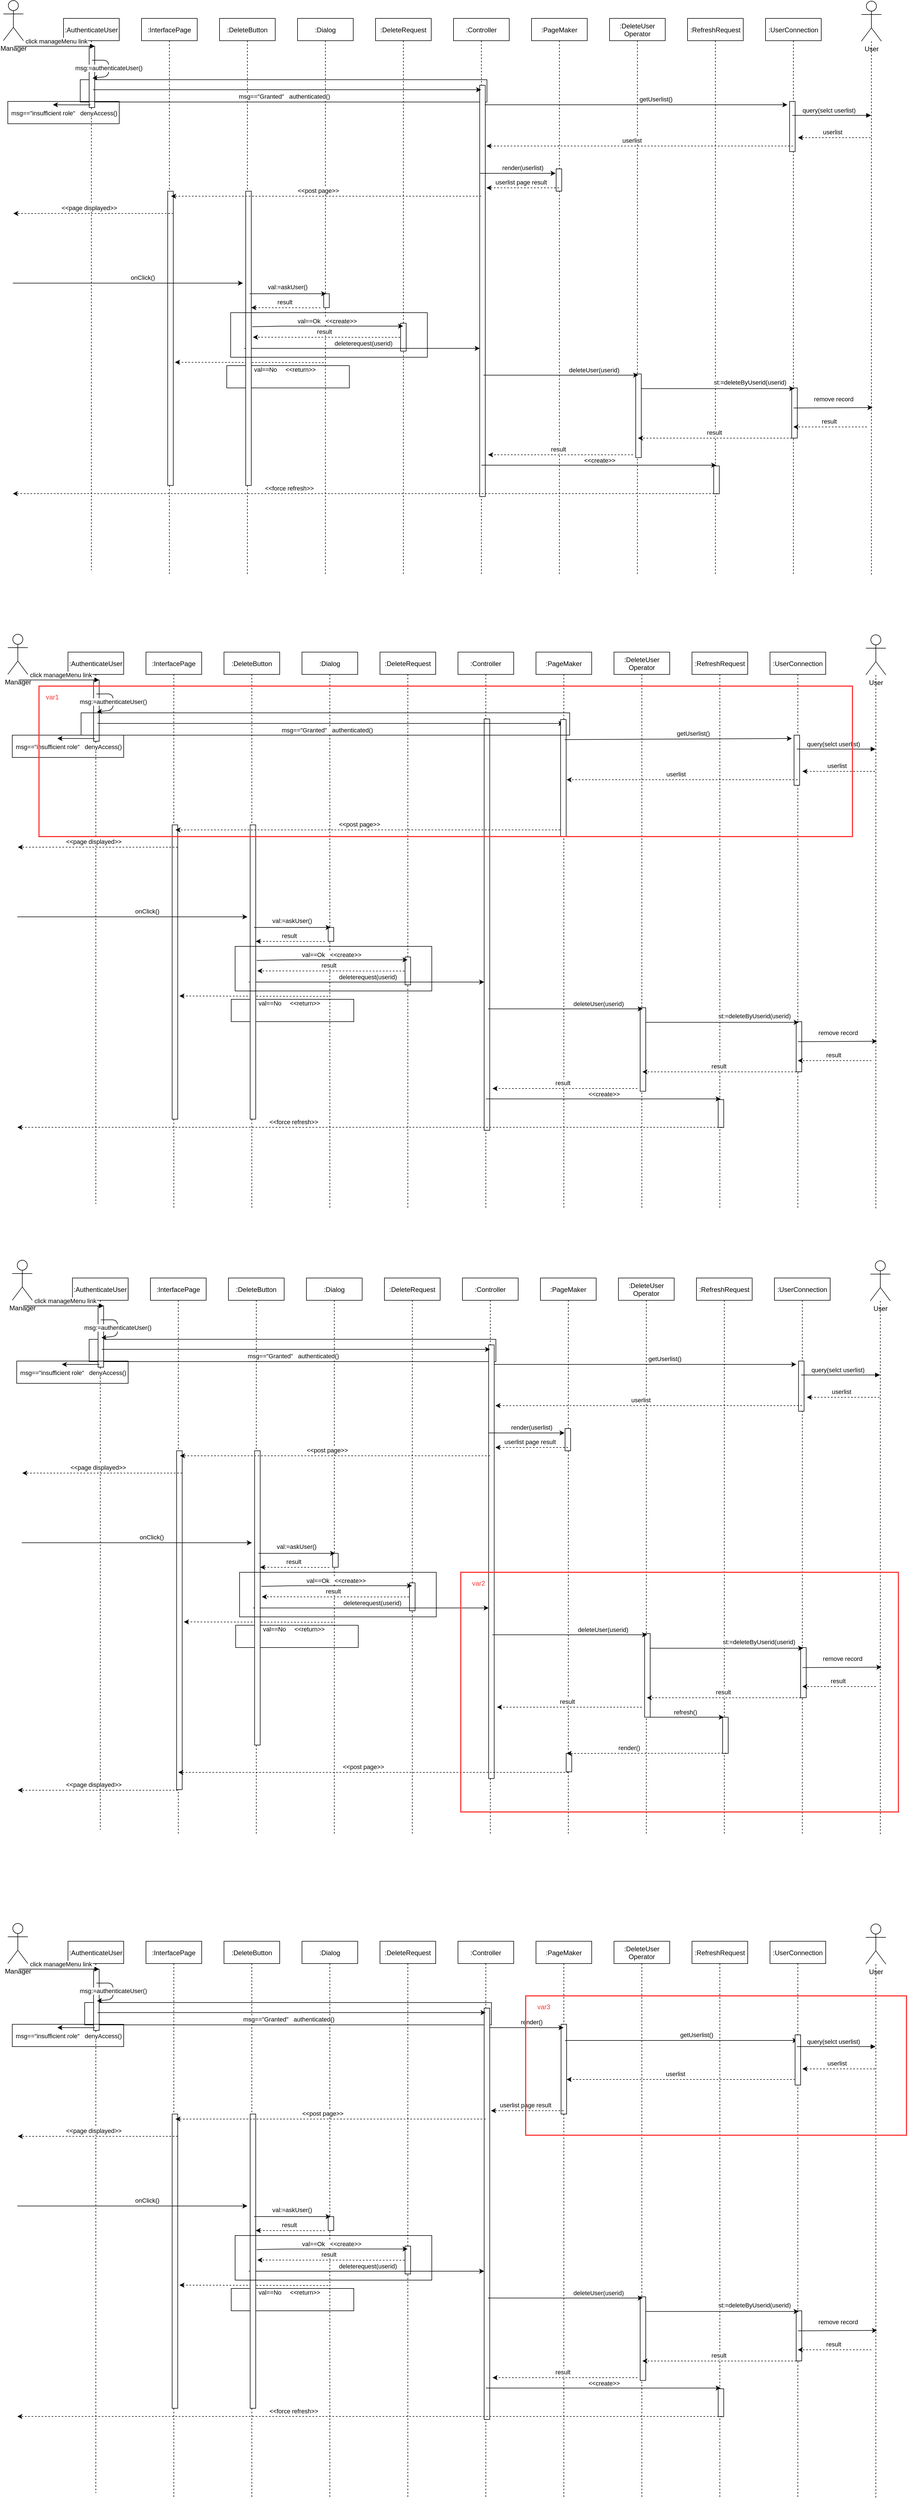 <mxfile version="14.6.11" type="device"><diagram id="oPkT69OGUSrXVfelGcFO" name="Page-1"><mxGraphModel dx="1730" dy="-1371" grid="1" gridSize="10" guides="1" tooltips="1" connect="1" arrows="1" fold="1" page="1" pageScale="1" pageWidth="827" pageHeight="1169" math="0" shadow="0"><root><mxCell id="0"/><mxCell id="1" parent="0"/><mxCell id="oJnaPU2m9eGfWCJ625Eo-1" value=":AuthenticateUser" style="shape=umlLifeline;perimeter=lifelinePerimeter;container=1;collapsible=0;recursiveResize=0;rounded=0;shadow=0;strokeWidth=1;" parent="1" vertex="1"><mxGeometry x="117" y="2402" width="100" height="990" as="geometry"/></mxCell><mxCell id="oJnaPU2m9eGfWCJ625Eo-2" value=":Dialog" style="shape=umlLifeline;perimeter=lifelinePerimeter;container=1;collapsible=0;recursiveResize=0;rounded=0;shadow=0;strokeWidth=1;" parent="1" vertex="1"><mxGeometry x="537" y="2402" width="100" height="1000" as="geometry"/></mxCell><mxCell id="oJnaPU2m9eGfWCJ625Eo-3" value="" style="rounded=0;whiteSpace=wrap;html=1;fillColor=none;" parent="oJnaPU2m9eGfWCJ625Eo-2" vertex="1"><mxGeometry x="-390" y="110" width="730" height="40" as="geometry"/></mxCell><mxCell id="oJnaPU2m9eGfWCJ625Eo-4" value="" style="rounded=0;whiteSpace=wrap;html=1;fillColor=none;" parent="oJnaPU2m9eGfWCJ625Eo-2" vertex="1"><mxGeometry x="-127" y="623" width="220" height="40" as="geometry"/></mxCell><mxCell id="oJnaPU2m9eGfWCJ625Eo-5" value=":Controller" style="shape=umlLifeline;perimeter=lifelinePerimeter;container=1;collapsible=0;recursiveResize=0;rounded=0;shadow=0;strokeWidth=1;" parent="1" vertex="1"><mxGeometry x="817" y="2402" width="100" height="1000" as="geometry"/></mxCell><mxCell id="oJnaPU2m9eGfWCJ625Eo-6" value=":PageMaker" style="shape=umlLifeline;perimeter=lifelinePerimeter;container=1;collapsible=0;recursiveResize=0;rounded=0;shadow=0;strokeWidth=1;" parent="1" vertex="1"><mxGeometry x="957" y="2402" width="100" height="1000" as="geometry"/></mxCell><mxCell id="oJnaPU2m9eGfWCJ625Eo-7" value=":DeleteUser&#10;Operator" style="shape=umlLifeline;perimeter=lifelinePerimeter;container=1;collapsible=0;recursiveResize=0;rounded=0;shadow=0;strokeWidth=1;" parent="1" vertex="1"><mxGeometry x="1097" y="2402" width="100" height="1000" as="geometry"/></mxCell><mxCell id="oJnaPU2m9eGfWCJ625Eo-8" value=":RefreshRequest" style="shape=umlLifeline;perimeter=lifelinePerimeter;container=1;collapsible=0;recursiveResize=0;rounded=0;shadow=0;strokeWidth=1;" parent="1" vertex="1"><mxGeometry x="1237" y="2402" width="100" height="1000" as="geometry"/></mxCell><mxCell id="oJnaPU2m9eGfWCJ625Eo-9" value=":InterfacePage" style="shape=umlLifeline;perimeter=lifelinePerimeter;container=1;collapsible=0;recursiveResize=0;rounded=0;shadow=0;strokeWidth=1;" parent="1" vertex="1"><mxGeometry x="257" y="2402" width="100" height="1000" as="geometry"/></mxCell><mxCell id="oJnaPU2m9eGfWCJ625Eo-10" value=":UserConnection" style="shape=umlLifeline;perimeter=lifelinePerimeter;container=1;collapsible=0;recursiveResize=0;rounded=0;shadow=0;strokeWidth=1;" parent="1" vertex="1"><mxGeometry x="1377" y="2402" width="100" height="1000" as="geometry"/></mxCell><mxCell id="oJnaPU2m9eGfWCJ625Eo-11" value=":DeleteRequest" style="shape=umlLifeline;perimeter=lifelinePerimeter;container=1;collapsible=0;recursiveResize=0;rounded=0;shadow=0;strokeWidth=1;" parent="1" vertex="1"><mxGeometry x="677" y="2402" width="100" height="1000" as="geometry"/></mxCell><mxCell id="oJnaPU2m9eGfWCJ625Eo-12" value="" style="points=[];perimeter=orthogonalPerimeter;rounded=0;shadow=0;strokeWidth=1;direction=west;" parent="oJnaPU2m9eGfWCJ625Eo-11" vertex="1"><mxGeometry x="45" y="547" width="10" height="50" as="geometry"/></mxCell><mxCell id="oJnaPU2m9eGfWCJ625Eo-13" value=":DeleteButton" style="shape=umlLifeline;perimeter=lifelinePerimeter;container=1;collapsible=0;recursiveResize=0;rounded=0;shadow=0;strokeWidth=1;" parent="1" vertex="1"><mxGeometry x="397" y="2402" width="100" height="1000" as="geometry"/></mxCell><mxCell id="oJnaPU2m9eGfWCJ625Eo-14" value="" style="points=[];perimeter=orthogonalPerimeter;rounded=0;shadow=0;strokeWidth=1;" parent="1" vertex="1"><mxGeometry x="163" y="2452" width="10" height="110" as="geometry"/></mxCell><mxCell id="oJnaPU2m9eGfWCJ625Eo-15" value="" style="points=[];perimeter=orthogonalPerimeter;rounded=0;shadow=0;strokeWidth=1;" parent="1" vertex="1"><mxGeometry x="584" y="2896" width="10" height="25" as="geometry"/></mxCell><mxCell id="oJnaPU2m9eGfWCJ625Eo-16" value="" style="points=[];perimeter=orthogonalPerimeter;rounded=0;shadow=0;strokeWidth=1;" parent="1" vertex="1"><mxGeometry x="864" y="2522" width="10" height="738" as="geometry"/></mxCell><mxCell id="oJnaPU2m9eGfWCJ625Eo-17" value="" style="points=[];perimeter=orthogonalPerimeter;rounded=0;shadow=0;strokeWidth=1;" parent="1" vertex="1"><mxGeometry x="1144" y="3040" width="10" height="150" as="geometry"/></mxCell><mxCell id="oJnaPU2m9eGfWCJ625Eo-18" value="" style="points=[];perimeter=orthogonalPerimeter;rounded=0;shadow=0;strokeWidth=1;" parent="1" vertex="1"><mxGeometry x="1284" y="3205" width="10" height="50" as="geometry"/></mxCell><mxCell id="oJnaPU2m9eGfWCJ625Eo-19" value="" style="points=[];perimeter=orthogonalPerimeter;rounded=0;shadow=0;strokeWidth=1;" parent="1" vertex="1"><mxGeometry x="304" y="2712" width="10" height="528" as="geometry"/></mxCell><mxCell id="oJnaPU2m9eGfWCJ625Eo-20" value="" style="points=[];perimeter=orthogonalPerimeter;rounded=0;shadow=0;strokeWidth=1;" parent="1" vertex="1"><mxGeometry x="1424" y="3065" width="10" height="90" as="geometry"/></mxCell><mxCell id="oJnaPU2m9eGfWCJ625Eo-21" value="msg:=authenticateUser()" style="endArrow=classic;html=1;exitX=0.5;exitY=0.151;exitDx=0;exitDy=0;exitPerimeter=0;entryX=0.51;entryY=0.202;entryDx=0;entryDy=0;entryPerimeter=0;" parent="1" edge="1"><mxGeometry width="50" height="50" relative="1" as="geometry"><mxPoint x="168" y="2477.13" as="sourcePoint"/><mxPoint x="169" y="2509.26" as="targetPoint"/><Array as="points"><mxPoint x="198" y="2477"/><mxPoint x="198" y="2506"/></Array></mxGeometry></mxCell><mxCell id="oJnaPU2m9eGfWCJ625Eo-22" value="msg==&quot;insufficient role&quot;&amp;nbsp; &amp;nbsp;denyAccess()" style="endArrow=classic;html=1;exitX=0.472;exitY=0.278;exitDx=0;exitDy=0;exitPerimeter=0;" parent="1" edge="1"><mxGeometry x="0.404" y="15" width="50" height="50" relative="1" as="geometry"><mxPoint x="165.2" y="2557.14" as="sourcePoint"/><mxPoint x="98" y="2557.0" as="targetPoint"/><mxPoint as="offset"/></mxGeometry></mxCell><mxCell id="oJnaPU2m9eGfWCJ625Eo-23" value="msg==&quot;Granted&quot;&amp;nbsp; &amp;nbsp;authenticated()" style="endArrow=classic;html=1;exitX=0.519;exitY=0.235;exitDx=0;exitDy=0;exitPerimeter=0;" parent="1" target="oJnaPU2m9eGfWCJ625Eo-5" edge="1"><mxGeometry x="-0.015" y="-12" width="50" height="50" relative="1" as="geometry"><mxPoint x="169.9" y="2530.05" as="sourcePoint"/><mxPoint x="308" y="2529" as="targetPoint"/><mxPoint as="offset"/></mxGeometry></mxCell><mxCell id="oJnaPU2m9eGfWCJ625Eo-24" value="onClick()" style="endArrow=classic;html=1;" parent="1" edge="1"><mxGeometry x="0.129" y="10" width="50" height="50" relative="1" as="geometry"><mxPoint x="26.071" y="2877" as="sourcePoint"/><mxPoint x="439" y="2877" as="targetPoint"/><mxPoint as="offset"/></mxGeometry></mxCell><mxCell id="oJnaPU2m9eGfWCJ625Eo-25" value="val==Ok&amp;nbsp; &amp;nbsp;&amp;lt;&amp;lt;create&amp;gt;&amp;gt;" style="endArrow=classic;html=1;exitX=0.515;exitY=0.332;exitDx=0;exitDy=0;exitPerimeter=0;" parent="1" edge="1"><mxGeometry x="-0.008" y="9" width="50" height="50" relative="1" as="geometry"><mxPoint x="455.7" y="2955.26" as="sourcePoint"/><mxPoint x="726.5" y="2954.1" as="targetPoint"/><Array as="points"><mxPoint x="514.2" y="2954.1"/></Array><mxPoint as="offset"/></mxGeometry></mxCell><mxCell id="oJnaPU2m9eGfWCJ625Eo-26" value="val==No&amp;nbsp; &amp;nbsp; &amp;nbsp;&amp;lt;&amp;lt;return&amp;gt;&amp;gt;" style="endArrow=classic;html=1;exitX=0.529;exitY=0.377;exitDx=0;exitDy=0;exitPerimeter=0;dashed=1;" parent="1" edge="1"><mxGeometry x="-0.479" y="13" width="50" height="50" relative="1" as="geometry"><mxPoint x="584" y="3019.63" as="sourcePoint"/><mxPoint x="317" y="3019" as="targetPoint"/><mxPoint as="offset"/></mxGeometry></mxCell><mxCell id="oJnaPU2m9eGfWCJ625Eo-27" value="deleterequest(userid)" style="endArrow=classic;html=1;" parent="1" edge="1"><mxGeometry x="0.011" y="9" width="50" height="50" relative="1" as="geometry"><mxPoint x="441.471" y="2994" as="sourcePoint"/><mxPoint x="864" y="2994" as="targetPoint"/><mxPoint as="offset"/></mxGeometry></mxCell><mxCell id="oJnaPU2m9eGfWCJ625Eo-28" value="deleteUser(userid)" style="endArrow=classic;html=1;exitX=0.519;exitY=0.459;exitDx=0;exitDy=0;exitPerimeter=0;" parent="1" edge="1"><mxGeometry x="0.427" y="9" width="50" height="50" relative="1" as="geometry"><mxPoint x="870.9" y="3042.17" as="sourcePoint"/><mxPoint x="1148.5" y="3042.17" as="targetPoint"/><mxPoint as="offset"/></mxGeometry></mxCell><mxCell id="oJnaPU2m9eGfWCJ625Eo-29" value="st:=deleteByUserid(userid)" style="endArrow=classic;html=1;exitX=0.543;exitY=0.51;exitDx=0;exitDy=0;exitPerimeter=0;" parent="1" edge="1"><mxGeometry x="0.422" y="11" width="50" height="50" relative="1" as="geometry"><mxPoint x="1153.3" y="3066.3" as="sourcePoint"/><mxPoint x="1428.5" y="3066.3" as="targetPoint"/><mxPoint as="offset"/></mxGeometry></mxCell><mxCell id="oJnaPU2m9eGfWCJ625Eo-30" value="remove record" style="endArrow=classic;html=1;exitX=0.482;exitY=0.565;exitDx=0;exitDy=0;exitPerimeter=0;" parent="1" edge="1"><mxGeometry x="0.014" y="16" width="50" height="50" relative="1" as="geometry"><mxPoint x="1427.2" y="3100.95" as="sourcePoint"/><mxPoint x="1569" y="3100.238" as="targetPoint"/><mxPoint as="offset"/></mxGeometry></mxCell><mxCell id="oJnaPU2m9eGfWCJ625Eo-31" value="result" style="endArrow=classic;html=1;dashed=1;exitX=0.513;exitY=0.651;exitDx=0;exitDy=0;exitPerimeter=0;" parent="1" edge="1"><mxGeometry x="0.023" y="-10" width="50" height="50" relative="1" as="geometry"><mxPoint x="1430.3" y="3155.13" as="sourcePoint"/><mxPoint x="1148.071" y="3155.13" as="targetPoint"/><mxPoint x="-1" as="offset"/></mxGeometry></mxCell><mxCell id="oJnaPU2m9eGfWCJ625Eo-32" value="&amp;lt;&amp;lt;create&amp;gt;&amp;gt;" style="endArrow=classic;html=1;" parent="1" source="oJnaPU2m9eGfWCJ625Eo-5" edge="1"><mxGeometry x="0.006" y="9" width="50" height="50" relative="1" as="geometry"><mxPoint x="1148.6" y="3203.64" as="sourcePoint"/><mxPoint x="1288.5" y="3203.64" as="targetPoint"/><mxPoint as="offset"/></mxGeometry></mxCell><mxCell id="oJnaPU2m9eGfWCJ625Eo-33" value="" style="points=[];perimeter=orthogonalPerimeter;rounded=0;shadow=0;strokeWidth=1;" parent="1" vertex="1"><mxGeometry x="444" y="2712" width="10" height="528" as="geometry"/></mxCell><mxCell id="oJnaPU2m9eGfWCJ625Eo-34" value="val:=askUser()" style="endArrow=classic;html=1;" parent="1" edge="1"><mxGeometry x="-0.009" y="12" width="50" height="50" relative="1" as="geometry"><mxPoint x="451" y="2896" as="sourcePoint"/><mxPoint x="588.5" y="2896" as="targetPoint"/><Array as="points"><mxPoint x="529" y="2896"/></Array><mxPoint as="offset"/></mxGeometry></mxCell><mxCell id="oJnaPU2m9eGfWCJ625Eo-35" value="&amp;lt;&amp;lt;force refresh&amp;gt;&amp;gt;" style="endArrow=classic;html=1;exitX=0.517;exitY=0.809;exitDx=0;exitDy=0;exitPerimeter=0;dashed=1;" parent="1" edge="1"><mxGeometry x="0.216" y="-10" width="50" height="50" relative="1" as="geometry"><mxPoint x="1290.7" y="3254.67" as="sourcePoint"/><mxPoint x="26.071" y="3254.67" as="targetPoint"/><mxPoint as="offset"/></mxGeometry></mxCell><mxCell id="oJnaPU2m9eGfWCJ625Eo-36" value="" style="rounded=0;whiteSpace=wrap;html=1;fillColor=none;" parent="1" vertex="1"><mxGeometry x="17" y="2551" width="200" height="40" as="geometry"/></mxCell><mxCell id="oJnaPU2m9eGfWCJ625Eo-37" value="result" style="endArrow=classic;html=1;dashed=1;" parent="1" edge="1"><mxGeometry x="0.023" y="-10" width="50" height="50" relative="1" as="geometry"><mxPoint x="1139.0" y="3185" as="sourcePoint"/><mxPoint x="879.0" y="3185" as="targetPoint"/><mxPoint x="-1" as="offset"/></mxGeometry></mxCell><mxCell id="oJnaPU2m9eGfWCJ625Eo-38" value="result" style="endArrow=classic;html=1;dashed=1;" parent="1" edge="1"><mxGeometry x="0.023" y="-10" width="50" height="50" relative="1" as="geometry"><mxPoint x="1559" y="3135" as="sourcePoint"/><mxPoint x="1427.0" y="3135" as="targetPoint"/><mxPoint x="-1" as="offset"/></mxGeometry></mxCell><mxCell id="oJnaPU2m9eGfWCJ625Eo-39" value="Manager" style="shape=umlActor;verticalLabelPosition=bottom;verticalAlign=top;html=1;outlineConnect=0;" parent="1" vertex="1"><mxGeometry x="9" y="2370" width="36" height="72" as="geometry"/></mxCell><mxCell id="oJnaPU2m9eGfWCJ625Eo-40" value="User" style="shape=umlActor;verticalLabelPosition=bottom;verticalAlign=top;html=1;outlineConnect=0;" parent="1" vertex="1"><mxGeometry x="1549" y="2371" width="36" height="72" as="geometry"/></mxCell><mxCell id="oJnaPU2m9eGfWCJ625Eo-41" value="" style="shape=umlLifeline;perimeter=lifelinePerimeter;container=1;collapsible=0;recursiveResize=0;rounded=0;shadow=0;strokeWidth=1;size=0;" parent="1" vertex="1"><mxGeometry x="1517" y="2443" width="100" height="960" as="geometry"/></mxCell><mxCell id="oJnaPU2m9eGfWCJ625Eo-42" value="click manageMenu link" style="verticalAlign=bottom;endArrow=block;shadow=0;strokeWidth=1;" parent="1" edge="1"><mxGeometry x="0.053" relative="1" as="geometry"><mxPoint x="28.5" y="2452.0" as="sourcePoint"/><mxPoint x="173" y="2452.0" as="targetPoint"/><mxPoint as="offset"/></mxGeometry></mxCell><mxCell id="oJnaPU2m9eGfWCJ625Eo-43" value="&amp;lt;&amp;lt;page displayed&amp;gt;&amp;gt;" style="endArrow=classic;html=1;exitX=0.517;exitY=0.809;exitDx=0;exitDy=0;exitPerimeter=0;dashed=1;" parent="1" edge="1"><mxGeometry x="0.052" y="-10" width="50" height="50" relative="1" as="geometry"><mxPoint x="314.0" y="2752.0" as="sourcePoint"/><mxPoint x="27" y="2752.0" as="targetPoint"/><mxPoint as="offset"/></mxGeometry></mxCell><mxCell id="oJnaPU2m9eGfWCJ625Eo-44" value="&amp;lt;&amp;lt;post page&amp;gt;&amp;gt;" style="endArrow=classic;html=1;dashed=1;startArrow=none;" parent="1" source="oJnaPU2m9eGfWCJ625Eo-5" edge="1"><mxGeometry x="0.052" y="-10" width="50" height="50" relative="1" as="geometry"><mxPoint x="677.06" y="2720.9" as="sourcePoint"/><mxPoint x="310" y="2721" as="targetPoint"/><mxPoint as="offset"/></mxGeometry></mxCell><mxCell id="oJnaPU2m9eGfWCJ625Eo-45" value="" style="points=[];perimeter=orthogonalPerimeter;rounded=0;shadow=0;strokeWidth=1;" parent="1" vertex="1"><mxGeometry x="1001.17" y="2672" width="10" height="40" as="geometry"/></mxCell><mxCell id="oJnaPU2m9eGfWCJ625Eo-46" value="" style="points=[];perimeter=orthogonalPerimeter;rounded=0;shadow=0;strokeWidth=1;" parent="1" vertex="1"><mxGeometry x="1420.17" y="2551" width="10" height="90" as="geometry"/></mxCell><mxCell id="oJnaPU2m9eGfWCJ625Eo-47" value="query(selct userlist)" style="verticalAlign=bottom;endArrow=block;shadow=0;strokeWidth=1;" parent="1" edge="1"><mxGeometry x="-0.063" relative="1" as="geometry"><mxPoint x="1425.17" y="2576" as="sourcePoint"/><mxPoint x="1566.34" y="2576" as="targetPoint"/><Array as="points"/><mxPoint as="offset"/></mxGeometry></mxCell><mxCell id="oJnaPU2m9eGfWCJ625Eo-48" value="userlist" style="endArrow=classic;html=1;exitX=0.517;exitY=0.809;exitDx=0;exitDy=0;exitPerimeter=0;dashed=1;" parent="1" edge="1"><mxGeometry x="0.052" y="-10" width="50" height="50" relative="1" as="geometry"><mxPoint x="1565.48" y="2616" as="sourcePoint"/><mxPoint x="1435.17" y="2616" as="targetPoint"/><mxPoint as="offset"/></mxGeometry></mxCell><mxCell id="oJnaPU2m9eGfWCJ625Eo-49" value="render(userlist)" style="endArrow=classic;html=1;" parent="1" edge="1"><mxGeometry x="0.129" y="10" width="50" height="50" relative="1" as="geometry"><mxPoint x="864.003" y="2680" as="sourcePoint"/><mxPoint x="1000.17" y="2680" as="targetPoint"/><mxPoint as="offset"/></mxGeometry></mxCell><mxCell id="oJnaPU2m9eGfWCJ625Eo-50" value="getUserlist()" style="endArrow=classic;html=1;" parent="1" edge="1"><mxGeometry x="0.129" y="10" width="50" height="50" relative="1" as="geometry"><mxPoint x="873.17" y="2557" as="sourcePoint"/><mxPoint x="1416.17" y="2557" as="targetPoint"/><mxPoint as="offset"/></mxGeometry></mxCell><mxCell id="oJnaPU2m9eGfWCJ625Eo-51" value="userlist" style="endArrow=classic;html=1;exitX=0.517;exitY=0.809;exitDx=0;exitDy=0;exitPerimeter=0;dashed=1;" parent="1" edge="1"><mxGeometry x="0.052" y="-10" width="50" height="50" relative="1" as="geometry"><mxPoint x="1426.48" y="2631" as="sourcePoint"/><mxPoint x="876.17" y="2631" as="targetPoint"/><mxPoint as="offset"/></mxGeometry></mxCell><mxCell id="oJnaPU2m9eGfWCJ625Eo-52" value="userlist page result" style="endArrow=classic;html=1;exitX=0.517;exitY=0.809;exitDx=0;exitDy=0;exitPerimeter=0;dashed=1;" parent="1" edge="1"><mxGeometry x="0.052" y="-10" width="50" height="50" relative="1" as="geometry"><mxPoint x="1006.48" y="2706" as="sourcePoint"/><mxPoint x="876.17" y="2706" as="targetPoint"/><mxPoint as="offset"/></mxGeometry></mxCell><mxCell id="oJnaPU2m9eGfWCJ625Eo-53" value="result" style="endArrow=classic;html=1;dashed=1;exitX=0.513;exitY=0.651;exitDx=0;exitDy=0;exitPerimeter=0;" parent="1" edge="1"><mxGeometry x="0.023" y="-10" width="50" height="50" relative="1" as="geometry"><mxPoint x="721.11" y="2974.29" as="sourcePoint"/><mxPoint x="457" y="2974" as="targetPoint"/><mxPoint x="-1" as="offset"/></mxGeometry></mxCell><mxCell id="oJnaPU2m9eGfWCJ625Eo-54" value="result" style="endArrow=classic;html=1;dashed=1;exitX=0.513;exitY=0.651;exitDx=0;exitDy=0;exitPerimeter=0;" parent="1" edge="1"><mxGeometry x="0.023" y="-10" width="50" height="50" relative="1" as="geometry"><mxPoint x="578.11" y="2921.29" as="sourcePoint"/><mxPoint x="454" y="2921" as="targetPoint"/><mxPoint x="-1" as="offset"/></mxGeometry></mxCell><mxCell id="oJnaPU2m9eGfWCJ625Eo-55" value="" style="rounded=0;whiteSpace=wrap;html=1;fillColor=none;" parent="1" vertex="1"><mxGeometry x="417" y="2930" width="353" height="80" as="geometry"/></mxCell><mxCell id="u20-dAqb-qAySJlHmjd7-1" value=":AuthenticateUser" style="shape=umlLifeline;perimeter=lifelinePerimeter;container=1;collapsible=0;recursiveResize=0;rounded=0;shadow=0;strokeWidth=1;" vertex="1" parent="1"><mxGeometry x="125" y="3539" width="100" height="990" as="geometry"/></mxCell><mxCell id="u20-dAqb-qAySJlHmjd7-2" value=":Dialog" style="shape=umlLifeline;perimeter=lifelinePerimeter;container=1;collapsible=0;recursiveResize=0;rounded=0;shadow=0;strokeWidth=1;" vertex="1" parent="1"><mxGeometry x="545" y="3539" width="100" height="1000" as="geometry"/></mxCell><mxCell id="u20-dAqb-qAySJlHmjd7-4" value="" style="rounded=0;whiteSpace=wrap;html=1;fillColor=none;" vertex="1" parent="u20-dAqb-qAySJlHmjd7-2"><mxGeometry x="-127" y="623" width="220" height="40" as="geometry"/></mxCell><mxCell id="u20-dAqb-qAySJlHmjd7-5" value=":Controller" style="shape=umlLifeline;perimeter=lifelinePerimeter;container=1;collapsible=0;recursiveResize=0;rounded=0;shadow=0;strokeWidth=1;" vertex="1" parent="1"><mxGeometry x="825" y="3539" width="100" height="1000" as="geometry"/></mxCell><mxCell id="u20-dAqb-qAySJlHmjd7-6" value=":PageMaker" style="shape=umlLifeline;perimeter=lifelinePerimeter;container=1;collapsible=0;recursiveResize=0;rounded=0;shadow=0;strokeWidth=1;" vertex="1" parent="1"><mxGeometry x="965" y="3539" width="100" height="1000" as="geometry"/></mxCell><mxCell id="u20-dAqb-qAySJlHmjd7-7" value=":DeleteUser&#10;Operator" style="shape=umlLifeline;perimeter=lifelinePerimeter;container=1;collapsible=0;recursiveResize=0;rounded=0;shadow=0;strokeWidth=1;" vertex="1" parent="1"><mxGeometry x="1105" y="3539" width="100" height="1000" as="geometry"/></mxCell><mxCell id="u20-dAqb-qAySJlHmjd7-8" value=":RefreshRequest" style="shape=umlLifeline;perimeter=lifelinePerimeter;container=1;collapsible=0;recursiveResize=0;rounded=0;shadow=0;strokeWidth=1;" vertex="1" parent="1"><mxGeometry x="1245" y="3539" width="100" height="1000" as="geometry"/></mxCell><mxCell id="u20-dAqb-qAySJlHmjd7-9" value=":InterfacePage" style="shape=umlLifeline;perimeter=lifelinePerimeter;container=1;collapsible=0;recursiveResize=0;rounded=0;shadow=0;strokeWidth=1;" vertex="1" parent="1"><mxGeometry x="265" y="3539" width="100" height="1000" as="geometry"/></mxCell><mxCell id="u20-dAqb-qAySJlHmjd7-10" value=":UserConnection" style="shape=umlLifeline;perimeter=lifelinePerimeter;container=1;collapsible=0;recursiveResize=0;rounded=0;shadow=0;strokeWidth=1;" vertex="1" parent="1"><mxGeometry x="1385" y="3539" width="100" height="1000" as="geometry"/></mxCell><mxCell id="u20-dAqb-qAySJlHmjd7-11" value=":DeleteRequest" style="shape=umlLifeline;perimeter=lifelinePerimeter;container=1;collapsible=0;recursiveResize=0;rounded=0;shadow=0;strokeWidth=1;" vertex="1" parent="1"><mxGeometry x="685" y="3539" width="100" height="1000" as="geometry"/></mxCell><mxCell id="u20-dAqb-qAySJlHmjd7-12" value="" style="points=[];perimeter=orthogonalPerimeter;rounded=0;shadow=0;strokeWidth=1;direction=west;" vertex="1" parent="u20-dAqb-qAySJlHmjd7-11"><mxGeometry x="45" y="547" width="10" height="50" as="geometry"/></mxCell><mxCell id="u20-dAqb-qAySJlHmjd7-13" value=":DeleteButton" style="shape=umlLifeline;perimeter=lifelinePerimeter;container=1;collapsible=0;recursiveResize=0;rounded=0;shadow=0;strokeWidth=1;" vertex="1" parent="1"><mxGeometry x="405" y="3539" width="100" height="1000" as="geometry"/></mxCell><mxCell id="u20-dAqb-qAySJlHmjd7-14" value="" style="points=[];perimeter=orthogonalPerimeter;rounded=0;shadow=0;strokeWidth=1;" vertex="1" parent="1"><mxGeometry x="171" y="3589" width="10" height="110" as="geometry"/></mxCell><mxCell id="u20-dAqb-qAySJlHmjd7-15" value="" style="points=[];perimeter=orthogonalPerimeter;rounded=0;shadow=0;strokeWidth=1;" vertex="1" parent="1"><mxGeometry x="592" y="4033" width="10" height="25" as="geometry"/></mxCell><mxCell id="u20-dAqb-qAySJlHmjd7-16" value="" style="points=[];perimeter=orthogonalPerimeter;rounded=0;shadow=0;strokeWidth=1;" vertex="1" parent="1"><mxGeometry x="872" y="3659" width="10" height="738" as="geometry"/></mxCell><mxCell id="u20-dAqb-qAySJlHmjd7-17" value="" style="points=[];perimeter=orthogonalPerimeter;rounded=0;shadow=0;strokeWidth=1;" vertex="1" parent="1"><mxGeometry x="1152" y="4177" width="10" height="150" as="geometry"/></mxCell><mxCell id="u20-dAqb-qAySJlHmjd7-18" value="" style="points=[];perimeter=orthogonalPerimeter;rounded=0;shadow=0;strokeWidth=1;" vertex="1" parent="1"><mxGeometry x="1292" y="4342" width="10" height="50" as="geometry"/></mxCell><mxCell id="u20-dAqb-qAySJlHmjd7-19" value="" style="points=[];perimeter=orthogonalPerimeter;rounded=0;shadow=0;strokeWidth=1;" vertex="1" parent="1"><mxGeometry x="312" y="3849" width="10" height="528" as="geometry"/></mxCell><mxCell id="u20-dAqb-qAySJlHmjd7-20" value="" style="points=[];perimeter=orthogonalPerimeter;rounded=0;shadow=0;strokeWidth=1;" vertex="1" parent="1"><mxGeometry x="1432" y="4202" width="10" height="90" as="geometry"/></mxCell><mxCell id="u20-dAqb-qAySJlHmjd7-21" value="msg:=authenticateUser()" style="endArrow=classic;html=1;exitX=0.5;exitY=0.151;exitDx=0;exitDy=0;exitPerimeter=0;entryX=0.51;entryY=0.202;entryDx=0;entryDy=0;entryPerimeter=0;" edge="1" parent="1"><mxGeometry width="50" height="50" relative="1" as="geometry"><mxPoint x="176" y="3614.13" as="sourcePoint"/><mxPoint x="177" y="3646.26" as="targetPoint"/><Array as="points"><mxPoint x="206" y="3614"/><mxPoint x="206" y="3643"/></Array></mxGeometry></mxCell><mxCell id="u20-dAqb-qAySJlHmjd7-22" value="msg==&quot;insufficient role&quot;&amp;nbsp; &amp;nbsp;denyAccess()" style="endArrow=classic;html=1;exitX=0.472;exitY=0.278;exitDx=0;exitDy=0;exitPerimeter=0;" edge="1" parent="1"><mxGeometry x="0.404" y="15" width="50" height="50" relative="1" as="geometry"><mxPoint x="173.2" y="3694.14" as="sourcePoint"/><mxPoint x="106" y="3694.0" as="targetPoint"/><mxPoint as="offset"/></mxGeometry></mxCell><mxCell id="u20-dAqb-qAySJlHmjd7-23" value="msg==&quot;Granted&quot;&amp;nbsp; &amp;nbsp;authenticated()" style="endArrow=classic;html=1;exitX=0.519;exitY=0.235;exitDx=0;exitDy=0;exitPerimeter=0;" edge="1" parent="1" target="u20-dAqb-qAySJlHmjd7-6"><mxGeometry x="-0.015" y="-12" width="50" height="50" relative="1" as="geometry"><mxPoint x="177.9" y="3667.05" as="sourcePoint"/><mxPoint x="316" y="3666" as="targetPoint"/><mxPoint as="offset"/></mxGeometry></mxCell><mxCell id="u20-dAqb-qAySJlHmjd7-24" value="onClick()" style="endArrow=classic;html=1;" edge="1" parent="1"><mxGeometry x="0.129" y="10" width="50" height="50" relative="1" as="geometry"><mxPoint x="34.071" y="4014" as="sourcePoint"/><mxPoint x="447" y="4014" as="targetPoint"/><mxPoint as="offset"/></mxGeometry></mxCell><mxCell id="u20-dAqb-qAySJlHmjd7-25" value="val==Ok&amp;nbsp; &amp;nbsp;&amp;lt;&amp;lt;create&amp;gt;&amp;gt;" style="endArrow=classic;html=1;exitX=0.515;exitY=0.332;exitDx=0;exitDy=0;exitPerimeter=0;" edge="1" parent="1"><mxGeometry x="-0.008" y="9" width="50" height="50" relative="1" as="geometry"><mxPoint x="463.7" y="4092.26" as="sourcePoint"/><mxPoint x="734.5" y="4091.1" as="targetPoint"/><Array as="points"><mxPoint x="522.2" y="4091.1"/></Array><mxPoint as="offset"/></mxGeometry></mxCell><mxCell id="u20-dAqb-qAySJlHmjd7-26" value="val==No&amp;nbsp; &amp;nbsp; &amp;nbsp;&amp;lt;&amp;lt;return&amp;gt;&amp;gt;" style="endArrow=classic;html=1;exitX=0.529;exitY=0.377;exitDx=0;exitDy=0;exitPerimeter=0;dashed=1;" edge="1" parent="1"><mxGeometry x="-0.479" y="13" width="50" height="50" relative="1" as="geometry"><mxPoint x="592" y="4156.63" as="sourcePoint"/><mxPoint x="325" y="4156" as="targetPoint"/><mxPoint as="offset"/></mxGeometry></mxCell><mxCell id="u20-dAqb-qAySJlHmjd7-27" value="deleterequest(userid)" style="endArrow=classic;html=1;" edge="1" parent="1"><mxGeometry x="0.011" y="9" width="50" height="50" relative="1" as="geometry"><mxPoint x="449.471" y="4131" as="sourcePoint"/><mxPoint x="872" y="4131" as="targetPoint"/><mxPoint as="offset"/></mxGeometry></mxCell><mxCell id="u20-dAqb-qAySJlHmjd7-28" value="deleteUser(userid)" style="endArrow=classic;html=1;exitX=0.519;exitY=0.459;exitDx=0;exitDy=0;exitPerimeter=0;" edge="1" parent="1"><mxGeometry x="0.427" y="9" width="50" height="50" relative="1" as="geometry"><mxPoint x="878.9" y="4179.17" as="sourcePoint"/><mxPoint x="1156.5" y="4179.17" as="targetPoint"/><mxPoint as="offset"/></mxGeometry></mxCell><mxCell id="u20-dAqb-qAySJlHmjd7-29" value="st:=deleteByUserid(userid)" style="endArrow=classic;html=1;exitX=0.543;exitY=0.51;exitDx=0;exitDy=0;exitPerimeter=0;" edge="1" parent="1"><mxGeometry x="0.422" y="11" width="50" height="50" relative="1" as="geometry"><mxPoint x="1161.3" y="4203.3" as="sourcePoint"/><mxPoint x="1436.5" y="4203.3" as="targetPoint"/><mxPoint as="offset"/></mxGeometry></mxCell><mxCell id="u20-dAqb-qAySJlHmjd7-30" value="remove record" style="endArrow=classic;html=1;exitX=0.482;exitY=0.565;exitDx=0;exitDy=0;exitPerimeter=0;" edge="1" parent="1"><mxGeometry x="0.014" y="16" width="50" height="50" relative="1" as="geometry"><mxPoint x="1435.2" y="4237.95" as="sourcePoint"/><mxPoint x="1577.0" y="4237.238" as="targetPoint"/><mxPoint as="offset"/></mxGeometry></mxCell><mxCell id="u20-dAqb-qAySJlHmjd7-31" value="result" style="endArrow=classic;html=1;dashed=1;exitX=0.513;exitY=0.651;exitDx=0;exitDy=0;exitPerimeter=0;" edge="1" parent="1"><mxGeometry x="0.023" y="-10" width="50" height="50" relative="1" as="geometry"><mxPoint x="1438.3" y="4292.13" as="sourcePoint"/><mxPoint x="1156.071" y="4292.13" as="targetPoint"/><mxPoint x="-1" as="offset"/></mxGeometry></mxCell><mxCell id="u20-dAqb-qAySJlHmjd7-32" value="&amp;lt;&amp;lt;create&amp;gt;&amp;gt;" style="endArrow=classic;html=1;" edge="1" parent="1" source="u20-dAqb-qAySJlHmjd7-5"><mxGeometry x="0.006" y="9" width="50" height="50" relative="1" as="geometry"><mxPoint x="1156.6" y="4340.64" as="sourcePoint"/><mxPoint x="1296.5" y="4340.64" as="targetPoint"/><mxPoint as="offset"/></mxGeometry></mxCell><mxCell id="u20-dAqb-qAySJlHmjd7-33" value="" style="points=[];perimeter=orthogonalPerimeter;rounded=0;shadow=0;strokeWidth=1;" vertex="1" parent="1"><mxGeometry x="452" y="3849" width="10" height="528" as="geometry"/></mxCell><mxCell id="u20-dAqb-qAySJlHmjd7-34" value="val:=askUser()" style="endArrow=classic;html=1;" edge="1" parent="1"><mxGeometry x="-0.009" y="12" width="50" height="50" relative="1" as="geometry"><mxPoint x="459" y="4033" as="sourcePoint"/><mxPoint x="596.5" y="4033" as="targetPoint"/><Array as="points"><mxPoint x="537" y="4033"/></Array><mxPoint as="offset"/></mxGeometry></mxCell><mxCell id="u20-dAqb-qAySJlHmjd7-35" value="&amp;lt;&amp;lt;force refresh&amp;gt;&amp;gt;" style="endArrow=classic;html=1;exitX=0.517;exitY=0.809;exitDx=0;exitDy=0;exitPerimeter=0;dashed=1;" edge="1" parent="1"><mxGeometry x="0.216" y="-10" width="50" height="50" relative="1" as="geometry"><mxPoint x="1298.7" y="4391.67" as="sourcePoint"/><mxPoint x="34.071" y="4391.67" as="targetPoint"/><mxPoint as="offset"/></mxGeometry></mxCell><mxCell id="u20-dAqb-qAySJlHmjd7-36" value="" style="rounded=0;whiteSpace=wrap;html=1;fillColor=none;" vertex="1" parent="1"><mxGeometry x="25" y="3688" width="200" height="40" as="geometry"/></mxCell><mxCell id="u20-dAqb-qAySJlHmjd7-37" value="result" style="endArrow=classic;html=1;dashed=1;" edge="1" parent="1"><mxGeometry x="0.023" y="-10" width="50" height="50" relative="1" as="geometry"><mxPoint x="1147.0" y="4322" as="sourcePoint"/><mxPoint x="887.0" y="4322" as="targetPoint"/><mxPoint x="-1" as="offset"/></mxGeometry></mxCell><mxCell id="u20-dAqb-qAySJlHmjd7-38" value="result" style="endArrow=classic;html=1;dashed=1;" edge="1" parent="1"><mxGeometry x="0.023" y="-10" width="50" height="50" relative="1" as="geometry"><mxPoint x="1567.0" y="4272" as="sourcePoint"/><mxPoint x="1435" y="4272" as="targetPoint"/><mxPoint x="-1" as="offset"/></mxGeometry></mxCell><mxCell id="u20-dAqb-qAySJlHmjd7-39" value="Manager" style="shape=umlActor;verticalLabelPosition=bottom;verticalAlign=top;html=1;outlineConnect=0;" vertex="1" parent="1"><mxGeometry x="17" y="3507" width="36" height="72" as="geometry"/></mxCell><mxCell id="u20-dAqb-qAySJlHmjd7-40" value="User" style="shape=umlActor;verticalLabelPosition=bottom;verticalAlign=top;html=1;outlineConnect=0;" vertex="1" parent="1"><mxGeometry x="1557" y="3508" width="36" height="72" as="geometry"/></mxCell><mxCell id="u20-dAqb-qAySJlHmjd7-41" value="" style="shape=umlLifeline;perimeter=lifelinePerimeter;container=1;collapsible=0;recursiveResize=0;rounded=0;shadow=0;strokeWidth=1;size=0;" vertex="1" parent="1"><mxGeometry x="1525" y="3580" width="100" height="960" as="geometry"/></mxCell><mxCell id="u20-dAqb-qAySJlHmjd7-42" value="click manageMenu link" style="verticalAlign=bottom;endArrow=block;shadow=0;strokeWidth=1;" edge="1" parent="1"><mxGeometry x="0.053" relative="1" as="geometry"><mxPoint x="36.5" y="3589.0" as="sourcePoint"/><mxPoint x="181" y="3589.0" as="targetPoint"/><mxPoint as="offset"/></mxGeometry></mxCell><mxCell id="u20-dAqb-qAySJlHmjd7-43" value="&amp;lt;&amp;lt;page displayed&amp;gt;&amp;gt;" style="endArrow=classic;html=1;exitX=0.517;exitY=0.809;exitDx=0;exitDy=0;exitPerimeter=0;dashed=1;" edge="1" parent="1"><mxGeometry x="0.052" y="-10" width="50" height="50" relative="1" as="geometry"><mxPoint x="322.0" y="3889.0" as="sourcePoint"/><mxPoint x="35" y="3889.0" as="targetPoint"/><mxPoint as="offset"/></mxGeometry></mxCell><mxCell id="u20-dAqb-qAySJlHmjd7-44" value="&amp;lt;&amp;lt;post page&amp;gt;&amp;gt;" style="endArrow=classic;html=1;dashed=1;startArrow=none;" edge="1" parent="1" source="u20-dAqb-qAySJlHmjd7-6"><mxGeometry x="0.052" y="-10" width="50" height="50" relative="1" as="geometry"><mxPoint x="685.06" y="3857.9" as="sourcePoint"/><mxPoint x="318" y="3858" as="targetPoint"/><mxPoint as="offset"/></mxGeometry></mxCell><mxCell id="u20-dAqb-qAySJlHmjd7-45" value="" style="points=[];perimeter=orthogonalPerimeter;rounded=0;shadow=0;strokeWidth=1;" vertex="1" parent="1"><mxGeometry x="1009.17" y="3660" width="10" height="210" as="geometry"/></mxCell><mxCell id="u20-dAqb-qAySJlHmjd7-46" value="" style="points=[];perimeter=orthogonalPerimeter;rounded=0;shadow=0;strokeWidth=1;" vertex="1" parent="1"><mxGeometry x="1428.17" y="3688" width="10" height="90" as="geometry"/></mxCell><mxCell id="u20-dAqb-qAySJlHmjd7-47" value="query(selct userlist)" style="verticalAlign=bottom;endArrow=block;shadow=0;strokeWidth=1;" edge="1" parent="1"><mxGeometry x="-0.063" relative="1" as="geometry"><mxPoint x="1433.17" y="3713" as="sourcePoint"/><mxPoint x="1574.34" y="3713" as="targetPoint"/><Array as="points"/><mxPoint as="offset"/></mxGeometry></mxCell><mxCell id="u20-dAqb-qAySJlHmjd7-48" value="userlist" style="endArrow=classic;html=1;exitX=0.517;exitY=0.809;exitDx=0;exitDy=0;exitPerimeter=0;dashed=1;" edge="1" parent="1"><mxGeometry x="0.052" y="-10" width="50" height="50" relative="1" as="geometry"><mxPoint x="1573.48" y="3753" as="sourcePoint"/><mxPoint x="1443.17" y="3753" as="targetPoint"/><mxPoint as="offset"/></mxGeometry></mxCell><mxCell id="u20-dAqb-qAySJlHmjd7-50" value="getUserlist()" style="endArrow=classic;html=1;exitX=0.517;exitY=0.157;exitDx=0;exitDy=0;exitPerimeter=0;" edge="1" parent="1" source="u20-dAqb-qAySJlHmjd7-6"><mxGeometry x="0.129" y="10" width="50" height="50" relative="1" as="geometry"><mxPoint x="1030" y="3694" as="sourcePoint"/><mxPoint x="1424.17" y="3694" as="targetPoint"/><mxPoint as="offset"/></mxGeometry></mxCell><mxCell id="u20-dAqb-qAySJlHmjd7-51" value="userlist" style="endArrow=classic;html=1;exitX=0.517;exitY=0.809;exitDx=0;exitDy=0;exitPerimeter=0;dashed=1;" edge="1" parent="1"><mxGeometry x="0.052" y="-10" width="50" height="50" relative="1" as="geometry"><mxPoint x="1434.48" y="3768" as="sourcePoint"/><mxPoint x="1020" y="3768" as="targetPoint"/><mxPoint as="offset"/></mxGeometry></mxCell><mxCell id="u20-dAqb-qAySJlHmjd7-53" value="result" style="endArrow=classic;html=1;dashed=1;exitX=0.513;exitY=0.651;exitDx=0;exitDy=0;exitPerimeter=0;" edge="1" parent="1"><mxGeometry x="0.023" y="-10" width="50" height="50" relative="1" as="geometry"><mxPoint x="729.11" y="4111.29" as="sourcePoint"/><mxPoint x="465" y="4111" as="targetPoint"/><mxPoint x="-1" as="offset"/></mxGeometry></mxCell><mxCell id="u20-dAqb-qAySJlHmjd7-54" value="result" style="endArrow=classic;html=1;dashed=1;exitX=0.513;exitY=0.651;exitDx=0;exitDy=0;exitPerimeter=0;" edge="1" parent="1"><mxGeometry x="0.023" y="-10" width="50" height="50" relative="1" as="geometry"><mxPoint x="586.11" y="4058.29" as="sourcePoint"/><mxPoint x="462" y="4058" as="targetPoint"/><mxPoint x="-1" as="offset"/></mxGeometry></mxCell><mxCell id="u20-dAqb-qAySJlHmjd7-55" value="" style="rounded=0;whiteSpace=wrap;html=1;fillColor=none;" vertex="1" parent="1"><mxGeometry x="425" y="4067" width="353" height="80" as="geometry"/></mxCell><mxCell id="u20-dAqb-qAySJlHmjd7-56" value=":AuthenticateUser" style="shape=umlLifeline;perimeter=lifelinePerimeter;container=1;collapsible=0;recursiveResize=0;rounded=0;shadow=0;strokeWidth=1;" vertex="1" parent="1"><mxGeometry x="133" y="4662" width="100" height="990" as="geometry"/></mxCell><mxCell id="u20-dAqb-qAySJlHmjd7-57" value=":Dialog" style="shape=umlLifeline;perimeter=lifelinePerimeter;container=1;collapsible=0;recursiveResize=0;rounded=0;shadow=0;strokeWidth=1;" vertex="1" parent="1"><mxGeometry x="553" y="4662" width="100" height="1000" as="geometry"/></mxCell><mxCell id="u20-dAqb-qAySJlHmjd7-58" value="" style="rounded=0;whiteSpace=wrap;html=1;fillColor=none;" vertex="1" parent="u20-dAqb-qAySJlHmjd7-57"><mxGeometry x="-390" y="110" width="730" height="40" as="geometry"/></mxCell><mxCell id="u20-dAqb-qAySJlHmjd7-59" value="" style="rounded=0;whiteSpace=wrap;html=1;fillColor=none;" vertex="1" parent="u20-dAqb-qAySJlHmjd7-57"><mxGeometry x="-127" y="623" width="220" height="40" as="geometry"/></mxCell><mxCell id="u20-dAqb-qAySJlHmjd7-60" value=":Controller" style="shape=umlLifeline;perimeter=lifelinePerimeter;container=1;collapsible=0;recursiveResize=0;rounded=0;shadow=0;strokeWidth=1;" vertex="1" parent="1"><mxGeometry x="833" y="4662" width="100" height="1000" as="geometry"/></mxCell><mxCell id="u20-dAqb-qAySJlHmjd7-61" value=":PageMaker" style="shape=umlLifeline;perimeter=lifelinePerimeter;container=1;collapsible=0;recursiveResize=0;rounded=0;shadow=0;strokeWidth=1;" vertex="1" parent="1"><mxGeometry x="973" y="4662" width="100" height="1000" as="geometry"/></mxCell><mxCell id="u20-dAqb-qAySJlHmjd7-172" value="" style="points=[];perimeter=orthogonalPerimeter;rounded=0;shadow=0;strokeWidth=1;" vertex="1" parent="u20-dAqb-qAySJlHmjd7-61"><mxGeometry x="46.17" y="853" width="10" height="33" as="geometry"/></mxCell><mxCell id="u20-dAqb-qAySJlHmjd7-62" value=":DeleteUser&#10;Operator" style="shape=umlLifeline;perimeter=lifelinePerimeter;container=1;collapsible=0;recursiveResize=0;rounded=0;shadow=0;strokeWidth=1;" vertex="1" parent="1"><mxGeometry x="1113" y="4662" width="100" height="1000" as="geometry"/></mxCell><mxCell id="u20-dAqb-qAySJlHmjd7-63" value=":RefreshRequest" style="shape=umlLifeline;perimeter=lifelinePerimeter;container=1;collapsible=0;recursiveResize=0;rounded=0;shadow=0;strokeWidth=1;" vertex="1" parent="1"><mxGeometry x="1253" y="4662" width="100" height="1000" as="geometry"/></mxCell><mxCell id="u20-dAqb-qAySJlHmjd7-64" value=":InterfacePage" style="shape=umlLifeline;perimeter=lifelinePerimeter;container=1;collapsible=0;recursiveResize=0;rounded=0;shadow=0;strokeWidth=1;" vertex="1" parent="1"><mxGeometry x="273" y="4662" width="100" height="1000" as="geometry"/></mxCell><mxCell id="u20-dAqb-qAySJlHmjd7-65" value=":UserConnection" style="shape=umlLifeline;perimeter=lifelinePerimeter;container=1;collapsible=0;recursiveResize=0;rounded=0;shadow=0;strokeWidth=1;" vertex="1" parent="1"><mxGeometry x="1393" y="4662" width="100" height="1000" as="geometry"/></mxCell><mxCell id="u20-dAqb-qAySJlHmjd7-66" value=":DeleteRequest" style="shape=umlLifeline;perimeter=lifelinePerimeter;container=1;collapsible=0;recursiveResize=0;rounded=0;shadow=0;strokeWidth=1;" vertex="1" parent="1"><mxGeometry x="693" y="4662" width="100" height="1000" as="geometry"/></mxCell><mxCell id="u20-dAqb-qAySJlHmjd7-67" value="" style="points=[];perimeter=orthogonalPerimeter;rounded=0;shadow=0;strokeWidth=1;direction=west;" vertex="1" parent="u20-dAqb-qAySJlHmjd7-66"><mxGeometry x="45" y="547" width="10" height="50" as="geometry"/></mxCell><mxCell id="u20-dAqb-qAySJlHmjd7-68" value=":DeleteButton" style="shape=umlLifeline;perimeter=lifelinePerimeter;container=1;collapsible=0;recursiveResize=0;rounded=0;shadow=0;strokeWidth=1;" vertex="1" parent="1"><mxGeometry x="413" y="4662" width="100" height="1000" as="geometry"/></mxCell><mxCell id="u20-dAqb-qAySJlHmjd7-69" value="" style="points=[];perimeter=orthogonalPerimeter;rounded=0;shadow=0;strokeWidth=1;" vertex="1" parent="1"><mxGeometry x="179" y="4712" width="10" height="110" as="geometry"/></mxCell><mxCell id="u20-dAqb-qAySJlHmjd7-70" value="" style="points=[];perimeter=orthogonalPerimeter;rounded=0;shadow=0;strokeWidth=1;" vertex="1" parent="1"><mxGeometry x="600" y="5156" width="10" height="25" as="geometry"/></mxCell><mxCell id="u20-dAqb-qAySJlHmjd7-71" value="" style="points=[];perimeter=orthogonalPerimeter;rounded=0;shadow=0;strokeWidth=1;" vertex="1" parent="1"><mxGeometry x="880" y="4782" width="10" height="778" as="geometry"/></mxCell><mxCell id="u20-dAqb-qAySJlHmjd7-72" value="" style="points=[];perimeter=orthogonalPerimeter;rounded=0;shadow=0;strokeWidth=1;" vertex="1" parent="1"><mxGeometry x="1160" y="5300" width="10" height="150" as="geometry"/></mxCell><mxCell id="u20-dAqb-qAySJlHmjd7-73" value="" style="points=[];perimeter=orthogonalPerimeter;rounded=0;shadow=0;strokeWidth=1;" vertex="1" parent="1"><mxGeometry x="1300" y="5450" width="10" height="65" as="geometry"/></mxCell><mxCell id="u20-dAqb-qAySJlHmjd7-74" value="" style="points=[];perimeter=orthogonalPerimeter;rounded=0;shadow=0;strokeWidth=1;" vertex="1" parent="1"><mxGeometry x="320" y="4972" width="10" height="608" as="geometry"/></mxCell><mxCell id="u20-dAqb-qAySJlHmjd7-75" value="" style="points=[];perimeter=orthogonalPerimeter;rounded=0;shadow=0;strokeWidth=1;" vertex="1" parent="1"><mxGeometry x="1440" y="5325" width="10" height="90" as="geometry"/></mxCell><mxCell id="u20-dAqb-qAySJlHmjd7-76" value="msg:=authenticateUser()" style="endArrow=classic;html=1;exitX=0.5;exitY=0.151;exitDx=0;exitDy=0;exitPerimeter=0;entryX=0.51;entryY=0.202;entryDx=0;entryDy=0;entryPerimeter=0;" edge="1" parent="1"><mxGeometry width="50" height="50" relative="1" as="geometry"><mxPoint x="184" y="4737.13" as="sourcePoint"/><mxPoint x="185" y="4769.26" as="targetPoint"/><Array as="points"><mxPoint x="214" y="4737"/><mxPoint x="214" y="4766"/></Array></mxGeometry></mxCell><mxCell id="u20-dAqb-qAySJlHmjd7-77" value="msg==&quot;insufficient role&quot;&amp;nbsp; &amp;nbsp;denyAccess()" style="endArrow=classic;html=1;exitX=0.472;exitY=0.278;exitDx=0;exitDy=0;exitPerimeter=0;" edge="1" parent="1"><mxGeometry x="0.404" y="15" width="50" height="50" relative="1" as="geometry"><mxPoint x="181.2" y="4817.14" as="sourcePoint"/><mxPoint x="114" y="4817" as="targetPoint"/><mxPoint as="offset"/></mxGeometry></mxCell><mxCell id="u20-dAqb-qAySJlHmjd7-78" value="msg==&quot;Granted&quot;&amp;nbsp; &amp;nbsp;authenticated()" style="endArrow=classic;html=1;exitX=0.519;exitY=0.235;exitDx=0;exitDy=0;exitPerimeter=0;" edge="1" parent="1" target="u20-dAqb-qAySJlHmjd7-60"><mxGeometry x="-0.015" y="-12" width="50" height="50" relative="1" as="geometry"><mxPoint x="185.9" y="4790.05" as="sourcePoint"/><mxPoint x="324" y="4789" as="targetPoint"/><mxPoint as="offset"/></mxGeometry></mxCell><mxCell id="u20-dAqb-qAySJlHmjd7-79" value="onClick()" style="endArrow=classic;html=1;" edge="1" parent="1"><mxGeometry x="0.129" y="10" width="50" height="50" relative="1" as="geometry"><mxPoint x="42.071" y="5137" as="sourcePoint"/><mxPoint x="455" y="5137" as="targetPoint"/><mxPoint as="offset"/></mxGeometry></mxCell><mxCell id="u20-dAqb-qAySJlHmjd7-80" value="val==Ok&amp;nbsp; &amp;nbsp;&amp;lt;&amp;lt;create&amp;gt;&amp;gt;" style="endArrow=classic;html=1;exitX=0.515;exitY=0.332;exitDx=0;exitDy=0;exitPerimeter=0;" edge="1" parent="1"><mxGeometry x="-0.008" y="9" width="50" height="50" relative="1" as="geometry"><mxPoint x="471.7" y="5215.26" as="sourcePoint"/><mxPoint x="742.5" y="5214.1" as="targetPoint"/><Array as="points"><mxPoint x="530.2" y="5214.1"/></Array><mxPoint as="offset"/></mxGeometry></mxCell><mxCell id="u20-dAqb-qAySJlHmjd7-81" value="val==No&amp;nbsp; &amp;nbsp; &amp;nbsp;&amp;lt;&amp;lt;return&amp;gt;&amp;gt;" style="endArrow=classic;html=1;exitX=0.529;exitY=0.377;exitDx=0;exitDy=0;exitPerimeter=0;dashed=1;" edge="1" parent="1"><mxGeometry x="-0.479" y="13" width="50" height="50" relative="1" as="geometry"><mxPoint x="600" y="5279.63" as="sourcePoint"/><mxPoint x="333" y="5279" as="targetPoint"/><mxPoint as="offset"/></mxGeometry></mxCell><mxCell id="u20-dAqb-qAySJlHmjd7-82" value="deleterequest(userid)" style="endArrow=classic;html=1;" edge="1" parent="1"><mxGeometry x="0.011" y="9" width="50" height="50" relative="1" as="geometry"><mxPoint x="457.471" y="5254" as="sourcePoint"/><mxPoint x="880" y="5254" as="targetPoint"/><mxPoint as="offset"/></mxGeometry></mxCell><mxCell id="u20-dAqb-qAySJlHmjd7-83" value="deleteUser(userid)" style="endArrow=classic;html=1;exitX=0.519;exitY=0.459;exitDx=0;exitDy=0;exitPerimeter=0;" edge="1" parent="1"><mxGeometry x="0.427" y="9" width="50" height="50" relative="1" as="geometry"><mxPoint x="886.9" y="5302.17" as="sourcePoint"/><mxPoint x="1164.5" y="5302.17" as="targetPoint"/><mxPoint as="offset"/></mxGeometry></mxCell><mxCell id="u20-dAqb-qAySJlHmjd7-84" value="st:=deleteByUserid(userid)" style="endArrow=classic;html=1;exitX=0.543;exitY=0.51;exitDx=0;exitDy=0;exitPerimeter=0;" edge="1" parent="1"><mxGeometry x="0.422" y="11" width="50" height="50" relative="1" as="geometry"><mxPoint x="1169.3" y="5326.3" as="sourcePoint"/><mxPoint x="1444.5" y="5326.3" as="targetPoint"/><mxPoint as="offset"/></mxGeometry></mxCell><mxCell id="u20-dAqb-qAySJlHmjd7-85" value="remove record" style="endArrow=classic;html=1;exitX=0.482;exitY=0.565;exitDx=0;exitDy=0;exitPerimeter=0;" edge="1" parent="1"><mxGeometry x="0.014" y="16" width="50" height="50" relative="1" as="geometry"><mxPoint x="1443.2" y="5360.95" as="sourcePoint"/><mxPoint x="1585.0" y="5360.238" as="targetPoint"/><mxPoint as="offset"/></mxGeometry></mxCell><mxCell id="u20-dAqb-qAySJlHmjd7-86" value="result" style="endArrow=classic;html=1;dashed=1;exitX=0.513;exitY=0.651;exitDx=0;exitDy=0;exitPerimeter=0;" edge="1" parent="1"><mxGeometry x="0.023" y="-10" width="50" height="50" relative="1" as="geometry"><mxPoint x="1446.3" y="5415.13" as="sourcePoint"/><mxPoint x="1164.071" y="5415.13" as="targetPoint"/><mxPoint x="-1" as="offset"/></mxGeometry></mxCell><mxCell id="u20-dAqb-qAySJlHmjd7-88" value="" style="points=[];perimeter=orthogonalPerimeter;rounded=0;shadow=0;strokeWidth=1;" vertex="1" parent="1"><mxGeometry x="460" y="4972" width="10" height="528" as="geometry"/></mxCell><mxCell id="u20-dAqb-qAySJlHmjd7-89" value="val:=askUser()" style="endArrow=classic;html=1;" edge="1" parent="1"><mxGeometry x="-0.009" y="12" width="50" height="50" relative="1" as="geometry"><mxPoint x="467" y="5156" as="sourcePoint"/><mxPoint x="604.5" y="5156" as="targetPoint"/><Array as="points"><mxPoint x="545" y="5156"/></Array><mxPoint as="offset"/></mxGeometry></mxCell><mxCell id="u20-dAqb-qAySJlHmjd7-90" value="render()" style="endArrow=classic;html=1;exitX=0.517;exitY=0.809;exitDx=0;exitDy=0;exitPerimeter=0;dashed=1;" edge="1" parent="1"><mxGeometry x="0.216" y="-10" width="50" height="50" relative="1" as="geometry"><mxPoint x="1306.7" y="5514.67" as="sourcePoint"/><mxPoint x="1020" y="5515" as="targetPoint"/><mxPoint as="offset"/></mxGeometry></mxCell><mxCell id="u20-dAqb-qAySJlHmjd7-91" value="" style="rounded=0;whiteSpace=wrap;html=1;fillColor=none;" vertex="1" parent="1"><mxGeometry x="33" y="4811" width="200" height="40" as="geometry"/></mxCell><mxCell id="u20-dAqb-qAySJlHmjd7-92" value="result" style="endArrow=classic;html=1;dashed=1;" edge="1" parent="1"><mxGeometry x="0.023" y="-10" width="50" height="50" relative="1" as="geometry"><mxPoint x="1155.0" y="5432" as="sourcePoint"/><mxPoint x="895.0" y="5432" as="targetPoint"/><mxPoint x="-1" as="offset"/></mxGeometry></mxCell><mxCell id="u20-dAqb-qAySJlHmjd7-93" value="result" style="endArrow=classic;html=1;dashed=1;" edge="1" parent="1"><mxGeometry x="0.023" y="-10" width="50" height="50" relative="1" as="geometry"><mxPoint x="1575.0" y="5395" as="sourcePoint"/><mxPoint x="1443" y="5395" as="targetPoint"/><mxPoint x="-1" as="offset"/></mxGeometry></mxCell><mxCell id="u20-dAqb-qAySJlHmjd7-94" value="Manager" style="shape=umlActor;verticalLabelPosition=bottom;verticalAlign=top;html=1;outlineConnect=0;" vertex="1" parent="1"><mxGeometry x="25" y="4630" width="36" height="72" as="geometry"/></mxCell><mxCell id="u20-dAqb-qAySJlHmjd7-95" value="User" style="shape=umlActor;verticalLabelPosition=bottom;verticalAlign=top;html=1;outlineConnect=0;" vertex="1" parent="1"><mxGeometry x="1565" y="4631" width="36" height="72" as="geometry"/></mxCell><mxCell id="u20-dAqb-qAySJlHmjd7-96" value="" style="shape=umlLifeline;perimeter=lifelinePerimeter;container=1;collapsible=0;recursiveResize=0;rounded=0;shadow=0;strokeWidth=1;size=0;" vertex="1" parent="1"><mxGeometry x="1533" y="4703" width="100" height="960" as="geometry"/></mxCell><mxCell id="u20-dAqb-qAySJlHmjd7-97" value="click manageMenu link" style="verticalAlign=bottom;endArrow=block;shadow=0;strokeWidth=1;" edge="1" parent="1"><mxGeometry x="0.053" relative="1" as="geometry"><mxPoint x="44.5" y="4712" as="sourcePoint"/><mxPoint x="189" y="4712" as="targetPoint"/><mxPoint as="offset"/></mxGeometry></mxCell><mxCell id="u20-dAqb-qAySJlHmjd7-98" value="&amp;lt;&amp;lt;page displayed&amp;gt;&amp;gt;" style="endArrow=classic;html=1;exitX=0.517;exitY=0.809;exitDx=0;exitDy=0;exitPerimeter=0;dashed=1;" edge="1" parent="1"><mxGeometry x="0.052" y="-10" width="50" height="50" relative="1" as="geometry"><mxPoint x="330.0" y="5012" as="sourcePoint"/><mxPoint x="43" y="5012" as="targetPoint"/><mxPoint as="offset"/></mxGeometry></mxCell><mxCell id="u20-dAqb-qAySJlHmjd7-99" value="&amp;lt;&amp;lt;post page&amp;gt;&amp;gt;" style="endArrow=classic;html=1;dashed=1;startArrow=none;" edge="1" parent="1" source="u20-dAqb-qAySJlHmjd7-60"><mxGeometry x="0.052" y="-10" width="50" height="50" relative="1" as="geometry"><mxPoint x="693.06" y="4980.9" as="sourcePoint"/><mxPoint x="326" y="4981" as="targetPoint"/><mxPoint as="offset"/></mxGeometry></mxCell><mxCell id="u20-dAqb-qAySJlHmjd7-100" value="" style="points=[];perimeter=orthogonalPerimeter;rounded=0;shadow=0;strokeWidth=1;" vertex="1" parent="1"><mxGeometry x="1017.17" y="4932" width="10" height="40" as="geometry"/></mxCell><mxCell id="u20-dAqb-qAySJlHmjd7-101" value="" style="points=[];perimeter=orthogonalPerimeter;rounded=0;shadow=0;strokeWidth=1;" vertex="1" parent="1"><mxGeometry x="1436.17" y="4811" width="10" height="90" as="geometry"/></mxCell><mxCell id="u20-dAqb-qAySJlHmjd7-102" value="query(selct userlist)" style="verticalAlign=bottom;endArrow=block;shadow=0;strokeWidth=1;" edge="1" parent="1"><mxGeometry x="-0.063" relative="1" as="geometry"><mxPoint x="1441.17" y="4836" as="sourcePoint"/><mxPoint x="1582.34" y="4836" as="targetPoint"/><Array as="points"/><mxPoint as="offset"/></mxGeometry></mxCell><mxCell id="u20-dAqb-qAySJlHmjd7-103" value="userlist" style="endArrow=classic;html=1;exitX=0.517;exitY=0.809;exitDx=0;exitDy=0;exitPerimeter=0;dashed=1;" edge="1" parent="1"><mxGeometry x="0.052" y="-10" width="50" height="50" relative="1" as="geometry"><mxPoint x="1581.48" y="4876" as="sourcePoint"/><mxPoint x="1451.17" y="4876" as="targetPoint"/><mxPoint as="offset"/></mxGeometry></mxCell><mxCell id="u20-dAqb-qAySJlHmjd7-104" value="render(userlist)" style="endArrow=classic;html=1;" edge="1" parent="1"><mxGeometry x="0.129" y="10" width="50" height="50" relative="1" as="geometry"><mxPoint x="880.003" y="4940" as="sourcePoint"/><mxPoint x="1016.17" y="4940" as="targetPoint"/><mxPoint as="offset"/></mxGeometry></mxCell><mxCell id="u20-dAqb-qAySJlHmjd7-105" value="getUserlist()" style="endArrow=classic;html=1;" edge="1" parent="1"><mxGeometry x="0.129" y="10" width="50" height="50" relative="1" as="geometry"><mxPoint x="889.17" y="4817" as="sourcePoint"/><mxPoint x="1432.17" y="4817" as="targetPoint"/><mxPoint as="offset"/></mxGeometry></mxCell><mxCell id="u20-dAqb-qAySJlHmjd7-106" value="userlist" style="endArrow=classic;html=1;exitX=0.517;exitY=0.809;exitDx=0;exitDy=0;exitPerimeter=0;dashed=1;" edge="1" parent="1"><mxGeometry x="0.052" y="-10" width="50" height="50" relative="1" as="geometry"><mxPoint x="1442.48" y="4891" as="sourcePoint"/><mxPoint x="892.17" y="4891" as="targetPoint"/><mxPoint as="offset"/></mxGeometry></mxCell><mxCell id="u20-dAqb-qAySJlHmjd7-107" value="userlist page result" style="endArrow=classic;html=1;exitX=0.517;exitY=0.809;exitDx=0;exitDy=0;exitPerimeter=0;dashed=1;" edge="1" parent="1"><mxGeometry x="0.052" y="-10" width="50" height="50" relative="1" as="geometry"><mxPoint x="1022.48" y="4966" as="sourcePoint"/><mxPoint x="892.17" y="4966" as="targetPoint"/><mxPoint as="offset"/></mxGeometry></mxCell><mxCell id="u20-dAqb-qAySJlHmjd7-108" value="result" style="endArrow=classic;html=1;dashed=1;exitX=0.513;exitY=0.651;exitDx=0;exitDy=0;exitPerimeter=0;" edge="1" parent="1"><mxGeometry x="0.023" y="-10" width="50" height="50" relative="1" as="geometry"><mxPoint x="737.11" y="5234.29" as="sourcePoint"/><mxPoint x="473" y="5234" as="targetPoint"/><mxPoint x="-1" as="offset"/></mxGeometry></mxCell><mxCell id="u20-dAqb-qAySJlHmjd7-109" value="result" style="endArrow=classic;html=1;dashed=1;exitX=0.513;exitY=0.651;exitDx=0;exitDy=0;exitPerimeter=0;" edge="1" parent="1"><mxGeometry x="0.023" y="-10" width="50" height="50" relative="1" as="geometry"><mxPoint x="594.11" y="5181.29" as="sourcePoint"/><mxPoint x="470" y="5181" as="targetPoint"/><mxPoint x="-1" as="offset"/></mxGeometry></mxCell><mxCell id="u20-dAqb-qAySJlHmjd7-110" value="" style="rounded=0;whiteSpace=wrap;html=1;fillColor=none;" vertex="1" parent="1"><mxGeometry x="433" y="5190" width="353" height="80" as="geometry"/></mxCell><mxCell id="u20-dAqb-qAySJlHmjd7-111" value=":AuthenticateUser" style="shape=umlLifeline;perimeter=lifelinePerimeter;container=1;collapsible=0;recursiveResize=0;rounded=0;shadow=0;strokeWidth=1;" vertex="1" parent="1"><mxGeometry x="125" y="5852" width="100" height="990" as="geometry"/></mxCell><mxCell id="u20-dAqb-qAySJlHmjd7-112" value=":Dialog" style="shape=umlLifeline;perimeter=lifelinePerimeter;container=1;collapsible=0;recursiveResize=0;rounded=0;shadow=0;strokeWidth=1;" vertex="1" parent="1"><mxGeometry x="545" y="5852" width="100" height="1000" as="geometry"/></mxCell><mxCell id="u20-dAqb-qAySJlHmjd7-113" value="" style="rounded=0;whiteSpace=wrap;html=1;fillColor=none;" vertex="1" parent="u20-dAqb-qAySJlHmjd7-112"><mxGeometry x="-390" y="110" width="730" height="40" as="geometry"/></mxCell><mxCell id="u20-dAqb-qAySJlHmjd7-114" value="" style="rounded=0;whiteSpace=wrap;html=1;fillColor=none;" vertex="1" parent="u20-dAqb-qAySJlHmjd7-112"><mxGeometry x="-127" y="623" width="220" height="40" as="geometry"/></mxCell><mxCell id="u20-dAqb-qAySJlHmjd7-115" value=":Controller" style="shape=umlLifeline;perimeter=lifelinePerimeter;container=1;collapsible=0;recursiveResize=0;rounded=0;shadow=0;strokeWidth=1;" vertex="1" parent="1"><mxGeometry x="825" y="5852" width="100" height="1000" as="geometry"/></mxCell><mxCell id="u20-dAqb-qAySJlHmjd7-116" value=":PageMaker" style="shape=umlLifeline;perimeter=lifelinePerimeter;container=1;collapsible=0;recursiveResize=0;rounded=0;shadow=0;strokeWidth=1;" vertex="1" parent="1"><mxGeometry x="965" y="5852" width="100" height="1000" as="geometry"/></mxCell><mxCell id="u20-dAqb-qAySJlHmjd7-179" value="" style="points=[];perimeter=orthogonalPerimeter;rounded=0;shadow=0;strokeWidth=1;" vertex="1" parent="u20-dAqb-qAySJlHmjd7-116"><mxGeometry x="45" y="149" width="10" height="161" as="geometry"/></mxCell><mxCell id="u20-dAqb-qAySJlHmjd7-117" value=":DeleteUser&#10;Operator" style="shape=umlLifeline;perimeter=lifelinePerimeter;container=1;collapsible=0;recursiveResize=0;rounded=0;shadow=0;strokeWidth=1;" vertex="1" parent="1"><mxGeometry x="1105" y="5852" width="100" height="1000" as="geometry"/></mxCell><mxCell id="u20-dAqb-qAySJlHmjd7-180" value="getUserlist()" style="endArrow=classic;html=1;" edge="1" parent="u20-dAqb-qAySJlHmjd7-117" target="u20-dAqb-qAySJlHmjd7-120"><mxGeometry x="0.129" y="10" width="50" height="50" relative="1" as="geometry"><mxPoint x="-87.83" y="178" as="sourcePoint"/><mxPoint x="295.17" y="178" as="targetPoint"/><mxPoint as="offset"/></mxGeometry></mxCell><mxCell id="u20-dAqb-qAySJlHmjd7-118" value=":RefreshRequest" style="shape=umlLifeline;perimeter=lifelinePerimeter;container=1;collapsible=0;recursiveResize=0;rounded=0;shadow=0;strokeWidth=1;" vertex="1" parent="1"><mxGeometry x="1245" y="5852" width="100" height="1000" as="geometry"/></mxCell><mxCell id="u20-dAqb-qAySJlHmjd7-119" value=":InterfacePage" style="shape=umlLifeline;perimeter=lifelinePerimeter;container=1;collapsible=0;recursiveResize=0;rounded=0;shadow=0;strokeWidth=1;" vertex="1" parent="1"><mxGeometry x="265" y="5852" width="100" height="1000" as="geometry"/></mxCell><mxCell id="u20-dAqb-qAySJlHmjd7-120" value=":UserConnection" style="shape=umlLifeline;perimeter=lifelinePerimeter;container=1;collapsible=0;recursiveResize=0;rounded=0;shadow=0;strokeWidth=1;" vertex="1" parent="1"><mxGeometry x="1385" y="5852" width="100" height="1000" as="geometry"/></mxCell><mxCell id="u20-dAqb-qAySJlHmjd7-156" value="" style="points=[];perimeter=orthogonalPerimeter;rounded=0;shadow=0;strokeWidth=1;" vertex="1" parent="u20-dAqb-qAySJlHmjd7-120"><mxGeometry x="45" y="168" width="10" height="90" as="geometry"/></mxCell><mxCell id="u20-dAqb-qAySJlHmjd7-121" value=":DeleteRequest" style="shape=umlLifeline;perimeter=lifelinePerimeter;container=1;collapsible=0;recursiveResize=0;rounded=0;shadow=0;strokeWidth=1;" vertex="1" parent="1"><mxGeometry x="685" y="5852" width="100" height="1000" as="geometry"/></mxCell><mxCell id="u20-dAqb-qAySJlHmjd7-122" value="" style="points=[];perimeter=orthogonalPerimeter;rounded=0;shadow=0;strokeWidth=1;direction=west;" vertex="1" parent="u20-dAqb-qAySJlHmjd7-121"><mxGeometry x="45" y="547" width="10" height="50" as="geometry"/></mxCell><mxCell id="u20-dAqb-qAySJlHmjd7-123" value=":DeleteButton" style="shape=umlLifeline;perimeter=lifelinePerimeter;container=1;collapsible=0;recursiveResize=0;rounded=0;shadow=0;strokeWidth=1;" vertex="1" parent="1"><mxGeometry x="405" y="5852" width="100" height="1000" as="geometry"/></mxCell><mxCell id="u20-dAqb-qAySJlHmjd7-124" value="" style="points=[];perimeter=orthogonalPerimeter;rounded=0;shadow=0;strokeWidth=1;" vertex="1" parent="1"><mxGeometry x="171" y="5902" width="10" height="110" as="geometry"/></mxCell><mxCell id="u20-dAqb-qAySJlHmjd7-125" value="" style="points=[];perimeter=orthogonalPerimeter;rounded=0;shadow=0;strokeWidth=1;" vertex="1" parent="1"><mxGeometry x="592" y="6346" width="10" height="25" as="geometry"/></mxCell><mxCell id="u20-dAqb-qAySJlHmjd7-126" value="" style="points=[];perimeter=orthogonalPerimeter;rounded=0;shadow=0;strokeWidth=1;" vertex="1" parent="1"><mxGeometry x="872" y="5972" width="10" height="738" as="geometry"/></mxCell><mxCell id="u20-dAqb-qAySJlHmjd7-127" value="" style="points=[];perimeter=orthogonalPerimeter;rounded=0;shadow=0;strokeWidth=1;" vertex="1" parent="1"><mxGeometry x="1152" y="6490" width="10" height="150" as="geometry"/></mxCell><mxCell id="u20-dAqb-qAySJlHmjd7-128" value="" style="points=[];perimeter=orthogonalPerimeter;rounded=0;shadow=0;strokeWidth=1;" vertex="1" parent="1"><mxGeometry x="1292" y="6655" width="10" height="50" as="geometry"/></mxCell><mxCell id="u20-dAqb-qAySJlHmjd7-129" value="" style="points=[];perimeter=orthogonalPerimeter;rounded=0;shadow=0;strokeWidth=1;" vertex="1" parent="1"><mxGeometry x="312" y="6162" width="10" height="528" as="geometry"/></mxCell><mxCell id="u20-dAqb-qAySJlHmjd7-130" value="" style="points=[];perimeter=orthogonalPerimeter;rounded=0;shadow=0;strokeWidth=1;" vertex="1" parent="1"><mxGeometry x="1432" y="6515" width="10" height="90" as="geometry"/></mxCell><mxCell id="u20-dAqb-qAySJlHmjd7-131" value="msg:=authenticateUser()" style="endArrow=classic;html=1;exitX=0.5;exitY=0.151;exitDx=0;exitDy=0;exitPerimeter=0;entryX=0.51;entryY=0.202;entryDx=0;entryDy=0;entryPerimeter=0;" edge="1" parent="1"><mxGeometry width="50" height="50" relative="1" as="geometry"><mxPoint x="176" y="5927.13" as="sourcePoint"/><mxPoint x="177" y="5959.26" as="targetPoint"/><Array as="points"><mxPoint x="206" y="5927"/><mxPoint x="206" y="5956"/></Array></mxGeometry></mxCell><mxCell id="u20-dAqb-qAySJlHmjd7-132" value="msg==&quot;insufficient role&quot;&amp;nbsp; &amp;nbsp;denyAccess()" style="endArrow=classic;html=1;exitX=0.472;exitY=0.278;exitDx=0;exitDy=0;exitPerimeter=0;" edge="1" parent="1"><mxGeometry x="0.404" y="15" width="50" height="50" relative="1" as="geometry"><mxPoint x="173.2" y="6007.14" as="sourcePoint"/><mxPoint x="106" y="6007" as="targetPoint"/><mxPoint as="offset"/></mxGeometry></mxCell><mxCell id="u20-dAqb-qAySJlHmjd7-133" value="msg==&quot;Granted&quot;&amp;nbsp; &amp;nbsp;authenticated()" style="endArrow=classic;html=1;exitX=0.519;exitY=0.235;exitDx=0;exitDy=0;exitPerimeter=0;" edge="1" parent="1" target="u20-dAqb-qAySJlHmjd7-115"><mxGeometry x="-0.015" y="-12" width="50" height="50" relative="1" as="geometry"><mxPoint x="177.9" y="5980.05" as="sourcePoint"/><mxPoint x="316" y="5979" as="targetPoint"/><mxPoint as="offset"/></mxGeometry></mxCell><mxCell id="u20-dAqb-qAySJlHmjd7-134" value="onClick()" style="endArrow=classic;html=1;" edge="1" parent="1"><mxGeometry x="0.129" y="10" width="50" height="50" relative="1" as="geometry"><mxPoint x="34.071" y="6327" as="sourcePoint"/><mxPoint x="447" y="6327" as="targetPoint"/><mxPoint as="offset"/></mxGeometry></mxCell><mxCell id="u20-dAqb-qAySJlHmjd7-135" value="val==Ok&amp;nbsp; &amp;nbsp;&amp;lt;&amp;lt;create&amp;gt;&amp;gt;" style="endArrow=classic;html=1;exitX=0.515;exitY=0.332;exitDx=0;exitDy=0;exitPerimeter=0;" edge="1" parent="1"><mxGeometry x="-0.008" y="9" width="50" height="50" relative="1" as="geometry"><mxPoint x="463.7" y="6405.26" as="sourcePoint"/><mxPoint x="734.5" y="6404.1" as="targetPoint"/><Array as="points"><mxPoint x="522.2" y="6404.1"/></Array><mxPoint as="offset"/></mxGeometry></mxCell><mxCell id="u20-dAqb-qAySJlHmjd7-136" value="val==No&amp;nbsp; &amp;nbsp; &amp;nbsp;&amp;lt;&amp;lt;return&amp;gt;&amp;gt;" style="endArrow=classic;html=1;exitX=0.529;exitY=0.377;exitDx=0;exitDy=0;exitPerimeter=0;dashed=1;" edge="1" parent="1"><mxGeometry x="-0.479" y="13" width="50" height="50" relative="1" as="geometry"><mxPoint x="592" y="6469.63" as="sourcePoint"/><mxPoint x="325" y="6469" as="targetPoint"/><mxPoint as="offset"/></mxGeometry></mxCell><mxCell id="u20-dAqb-qAySJlHmjd7-137" value="deleterequest(userid)" style="endArrow=classic;html=1;" edge="1" parent="1"><mxGeometry x="0.011" y="9" width="50" height="50" relative="1" as="geometry"><mxPoint x="449.471" y="6444" as="sourcePoint"/><mxPoint x="872" y="6444" as="targetPoint"/><mxPoint as="offset"/></mxGeometry></mxCell><mxCell id="u20-dAqb-qAySJlHmjd7-138" value="deleteUser(userid)" style="endArrow=classic;html=1;exitX=0.519;exitY=0.459;exitDx=0;exitDy=0;exitPerimeter=0;" edge="1" parent="1"><mxGeometry x="0.427" y="9" width="50" height="50" relative="1" as="geometry"><mxPoint x="878.9" y="6492.17" as="sourcePoint"/><mxPoint x="1156.5" y="6492.17" as="targetPoint"/><mxPoint as="offset"/></mxGeometry></mxCell><mxCell id="u20-dAqb-qAySJlHmjd7-139" value="st:=deleteByUserid(userid)" style="endArrow=classic;html=1;exitX=0.543;exitY=0.51;exitDx=0;exitDy=0;exitPerimeter=0;" edge="1" parent="1"><mxGeometry x="0.422" y="11" width="50" height="50" relative="1" as="geometry"><mxPoint x="1161.3" y="6516.3" as="sourcePoint"/><mxPoint x="1436.5" y="6516.3" as="targetPoint"/><mxPoint as="offset"/></mxGeometry></mxCell><mxCell id="u20-dAqb-qAySJlHmjd7-140" value="remove record" style="endArrow=classic;html=1;exitX=0.482;exitY=0.565;exitDx=0;exitDy=0;exitPerimeter=0;" edge="1" parent="1"><mxGeometry x="0.014" y="16" width="50" height="50" relative="1" as="geometry"><mxPoint x="1435.2" y="6550.95" as="sourcePoint"/><mxPoint x="1577.0" y="6550.238" as="targetPoint"/><mxPoint as="offset"/></mxGeometry></mxCell><mxCell id="u20-dAqb-qAySJlHmjd7-141" value="result" style="endArrow=classic;html=1;dashed=1;exitX=0.513;exitY=0.651;exitDx=0;exitDy=0;exitPerimeter=0;" edge="1" parent="1"><mxGeometry x="0.023" y="-10" width="50" height="50" relative="1" as="geometry"><mxPoint x="1438.3" y="6605.13" as="sourcePoint"/><mxPoint x="1156.071" y="6605.13" as="targetPoint"/><mxPoint x="-1" as="offset"/></mxGeometry></mxCell><mxCell id="u20-dAqb-qAySJlHmjd7-142" value="&amp;lt;&amp;lt;create&amp;gt;&amp;gt;" style="endArrow=classic;html=1;" edge="1" parent="1" source="u20-dAqb-qAySJlHmjd7-115"><mxGeometry x="0.006" y="9" width="50" height="50" relative="1" as="geometry"><mxPoint x="1156.6" y="6653.64" as="sourcePoint"/><mxPoint x="1296.5" y="6653.64" as="targetPoint"/><mxPoint as="offset"/></mxGeometry></mxCell><mxCell id="u20-dAqb-qAySJlHmjd7-143" value="" style="points=[];perimeter=orthogonalPerimeter;rounded=0;shadow=0;strokeWidth=1;" vertex="1" parent="1"><mxGeometry x="452" y="6162" width="10" height="528" as="geometry"/></mxCell><mxCell id="u20-dAqb-qAySJlHmjd7-144" value="val:=askUser()" style="endArrow=classic;html=1;" edge="1" parent="1"><mxGeometry x="-0.009" y="12" width="50" height="50" relative="1" as="geometry"><mxPoint x="459" y="6346" as="sourcePoint"/><mxPoint x="596.5" y="6346" as="targetPoint"/><Array as="points"><mxPoint x="537" y="6346"/></Array><mxPoint as="offset"/></mxGeometry></mxCell><mxCell id="u20-dAqb-qAySJlHmjd7-145" value="&amp;lt;&amp;lt;force refresh&amp;gt;&amp;gt;" style="endArrow=classic;html=1;exitX=0.517;exitY=0.809;exitDx=0;exitDy=0;exitPerimeter=0;dashed=1;" edge="1" parent="1"><mxGeometry x="0.216" y="-10" width="50" height="50" relative="1" as="geometry"><mxPoint x="1298.7" y="6704.67" as="sourcePoint"/><mxPoint x="34.071" y="6704.67" as="targetPoint"/><mxPoint as="offset"/></mxGeometry></mxCell><mxCell id="u20-dAqb-qAySJlHmjd7-146" value="" style="rounded=0;whiteSpace=wrap;html=1;fillColor=none;" vertex="1" parent="1"><mxGeometry x="25" y="6001" width="200" height="40" as="geometry"/></mxCell><mxCell id="u20-dAqb-qAySJlHmjd7-147" value="result" style="endArrow=classic;html=1;dashed=1;" edge="1" parent="1"><mxGeometry x="0.023" y="-10" width="50" height="50" relative="1" as="geometry"><mxPoint x="1147.0" y="6635" as="sourcePoint"/><mxPoint x="887.0" y="6635" as="targetPoint"/><mxPoint x="-1" as="offset"/></mxGeometry></mxCell><mxCell id="u20-dAqb-qAySJlHmjd7-148" value="result" style="endArrow=classic;html=1;dashed=1;" edge="1" parent="1"><mxGeometry x="0.023" y="-10" width="50" height="50" relative="1" as="geometry"><mxPoint x="1567.0" y="6585" as="sourcePoint"/><mxPoint x="1435" y="6585" as="targetPoint"/><mxPoint x="-1" as="offset"/></mxGeometry></mxCell><mxCell id="u20-dAqb-qAySJlHmjd7-149" value="Manager" style="shape=umlActor;verticalLabelPosition=bottom;verticalAlign=top;html=1;outlineConnect=0;" vertex="1" parent="1"><mxGeometry x="17" y="5820" width="36" height="72" as="geometry"/></mxCell><mxCell id="u20-dAqb-qAySJlHmjd7-150" value="User" style="shape=umlActor;verticalLabelPosition=bottom;verticalAlign=top;html=1;outlineConnect=0;" vertex="1" parent="1"><mxGeometry x="1557" y="5821" width="36" height="72" as="geometry"/></mxCell><mxCell id="u20-dAqb-qAySJlHmjd7-151" value="" style="shape=umlLifeline;perimeter=lifelinePerimeter;container=1;collapsible=0;recursiveResize=0;rounded=0;shadow=0;strokeWidth=1;size=0;" vertex="1" parent="1"><mxGeometry x="1525" y="5893" width="100" height="960" as="geometry"/></mxCell><mxCell id="u20-dAqb-qAySJlHmjd7-152" value="click manageMenu link" style="verticalAlign=bottom;endArrow=block;shadow=0;strokeWidth=1;" edge="1" parent="1"><mxGeometry x="0.053" relative="1" as="geometry"><mxPoint x="36.5" y="5902" as="sourcePoint"/><mxPoint x="181" y="5902" as="targetPoint"/><mxPoint as="offset"/></mxGeometry></mxCell><mxCell id="u20-dAqb-qAySJlHmjd7-153" value="&amp;lt;&amp;lt;page displayed&amp;gt;&amp;gt;" style="endArrow=classic;html=1;exitX=0.517;exitY=0.809;exitDx=0;exitDy=0;exitPerimeter=0;dashed=1;" edge="1" parent="1"><mxGeometry x="0.052" y="-10" width="50" height="50" relative="1" as="geometry"><mxPoint x="322.0" y="6202" as="sourcePoint"/><mxPoint x="35" y="6202" as="targetPoint"/><mxPoint as="offset"/></mxGeometry></mxCell><mxCell id="u20-dAqb-qAySJlHmjd7-154" value="&amp;lt;&amp;lt;post page&amp;gt;&amp;gt;" style="endArrow=classic;html=1;dashed=1;startArrow=none;" edge="1" parent="1" source="u20-dAqb-qAySJlHmjd7-115"><mxGeometry x="0.052" y="-10" width="50" height="50" relative="1" as="geometry"><mxPoint x="685.06" y="6170.9" as="sourcePoint"/><mxPoint x="318" y="6171" as="targetPoint"/><mxPoint as="offset"/></mxGeometry></mxCell><mxCell id="u20-dAqb-qAySJlHmjd7-157" value="query(selct userlist)" style="verticalAlign=bottom;endArrow=block;shadow=0;strokeWidth=1;" edge="1" parent="1"><mxGeometry x="-0.063" relative="1" as="geometry"><mxPoint x="1433.17" y="6041" as="sourcePoint"/><mxPoint x="1574.34" y="6041" as="targetPoint"/><Array as="points"/><mxPoint as="offset"/></mxGeometry></mxCell><mxCell id="u20-dAqb-qAySJlHmjd7-158" value="userlist" style="endArrow=classic;html=1;exitX=0.517;exitY=0.809;exitDx=0;exitDy=0;exitPerimeter=0;dashed=1;" edge="1" parent="1"><mxGeometry x="0.052" y="-10" width="50" height="50" relative="1" as="geometry"><mxPoint x="1573.48" y="6081" as="sourcePoint"/><mxPoint x="1443.17" y="6081" as="targetPoint"/><mxPoint as="offset"/></mxGeometry></mxCell><mxCell id="u20-dAqb-qAySJlHmjd7-160" value="render()" style="endArrow=classic;html=1;" edge="1" parent="1" target="u20-dAqb-qAySJlHmjd7-116"><mxGeometry x="0.129" y="10" width="50" height="50" relative="1" as="geometry"><mxPoint x="881.17" y="6007" as="sourcePoint"/><mxPoint x="1424.17" y="6007" as="targetPoint"/><mxPoint as="offset"/></mxGeometry></mxCell><mxCell id="u20-dAqb-qAySJlHmjd7-161" value="userlist" style="endArrow=classic;html=1;exitX=0.517;exitY=0.809;exitDx=0;exitDy=0;exitPerimeter=0;dashed=1;" edge="1" parent="1"><mxGeometry x="0.052" y="-10" width="50" height="50" relative="1" as="geometry"><mxPoint x="1430.15" y="6100" as="sourcePoint"/><mxPoint x="1020" y="6100" as="targetPoint"/><mxPoint as="offset"/></mxGeometry></mxCell><mxCell id="u20-dAqb-qAySJlHmjd7-162" value="userlist page result" style="endArrow=classic;html=1;exitX=0.517;exitY=0.809;exitDx=0;exitDy=0;exitPerimeter=0;dashed=1;" edge="1" parent="1"><mxGeometry x="0.052" y="-10" width="50" height="50" relative="1" as="geometry"><mxPoint x="1014.48" y="6156" as="sourcePoint"/><mxPoint x="884.17" y="6156" as="targetPoint"/><mxPoint as="offset"/></mxGeometry></mxCell><mxCell id="u20-dAqb-qAySJlHmjd7-163" value="result" style="endArrow=classic;html=1;dashed=1;exitX=0.513;exitY=0.651;exitDx=0;exitDy=0;exitPerimeter=0;" edge="1" parent="1"><mxGeometry x="0.023" y="-10" width="50" height="50" relative="1" as="geometry"><mxPoint x="729.11" y="6424.29" as="sourcePoint"/><mxPoint x="465" y="6424" as="targetPoint"/><mxPoint x="-1" as="offset"/></mxGeometry></mxCell><mxCell id="u20-dAqb-qAySJlHmjd7-164" value="result" style="endArrow=classic;html=1;dashed=1;exitX=0.513;exitY=0.651;exitDx=0;exitDy=0;exitPerimeter=0;" edge="1" parent="1"><mxGeometry x="0.023" y="-10" width="50" height="50" relative="1" as="geometry"><mxPoint x="586.11" y="6371.29" as="sourcePoint"/><mxPoint x="462" y="6371" as="targetPoint"/><mxPoint x="-1" as="offset"/></mxGeometry></mxCell><mxCell id="u20-dAqb-qAySJlHmjd7-165" value="" style="rounded=0;whiteSpace=wrap;html=1;fillColor=none;" vertex="1" parent="1"><mxGeometry x="425" y="6380" width="353" height="80" as="geometry"/></mxCell><mxCell id="u20-dAqb-qAySJlHmjd7-3" value="" style="rounded=0;whiteSpace=wrap;html=1;fillColor=none;" vertex="1" parent="1"><mxGeometry x="148.5" y="3648" width="877" height="40" as="geometry"/></mxCell><mxCell id="u20-dAqb-qAySJlHmjd7-168" value="" style="rounded=0;whiteSpace=wrap;html=1;fillColor=none;strokeColor=#FF3333;strokeWidth=2;" vertex="1" parent="1"><mxGeometry x="73" y="3600" width="1460" height="270" as="geometry"/></mxCell><mxCell id="u20-dAqb-qAySJlHmjd7-169" value="&lt;font color=&quot;#ff3333&quot;&gt;var1&lt;/font&gt;" style="text;html=1;strokeColor=none;fillColor=none;align=center;verticalAlign=middle;whiteSpace=wrap;rounded=0;" vertex="1" parent="1"><mxGeometry x="77" y="3610" width="40" height="20" as="geometry"/></mxCell><mxCell id="u20-dAqb-qAySJlHmjd7-170" value="refresh()" style="endArrow=classic;html=1;exitX=0.496;exitY=0.728;exitDx=0;exitDy=0;exitPerimeter=0;" edge="1" parent="1"><mxGeometry x="0.006" y="9" width="50" height="50" relative="1" as="geometry"><mxPoint x="1162.1" y="5450" as="sourcePoint"/><mxPoint x="1302" y="5450" as="targetPoint"/><mxPoint as="offset"/></mxGeometry></mxCell><mxCell id="u20-dAqb-qAySJlHmjd7-173" value="&amp;lt;&amp;lt;page displayed&amp;gt;&amp;gt;" style="endArrow=classic;html=1;exitX=0.517;exitY=0.809;exitDx=0;exitDy=0;exitPerimeter=0;dashed=1;" edge="1" parent="1"><mxGeometry x="0.052" y="-10" width="50" height="50" relative="1" as="geometry"><mxPoint x="322.0" y="5581" as="sourcePoint"/><mxPoint x="35" y="5581" as="targetPoint"/><mxPoint as="offset"/></mxGeometry></mxCell><mxCell id="u20-dAqb-qAySJlHmjd7-174" value="&amp;lt;&amp;lt;post page&amp;gt;&amp;gt;" style="endArrow=classic;html=1;dashed=1;startArrow=none;exitX=0.503;exitY=0.887;exitDx=0;exitDy=0;exitPerimeter=0;" edge="1" parent="1" source="u20-dAqb-qAySJlHmjd7-61" target="u20-dAqb-qAySJlHmjd7-64"><mxGeometry x="0.052" y="-10" width="50" height="50" relative="1" as="geometry"><mxPoint x="1008.75" y="5550" as="sourcePoint"/><mxPoint x="452.25" y="5550" as="targetPoint"/><mxPoint as="offset"/></mxGeometry></mxCell><mxCell id="u20-dAqb-qAySJlHmjd7-175" value="" style="rounded=0;whiteSpace=wrap;html=1;fillColor=none;strokeColor=#FF3333;strokeWidth=2;" vertex="1" parent="1"><mxGeometry x="830" y="5190" width="785.5" height="430" as="geometry"/></mxCell><mxCell id="u20-dAqb-qAySJlHmjd7-176" value="&lt;font color=&quot;#ff3333&quot;&gt;var2&lt;/font&gt;" style="text;html=1;strokeColor=none;fillColor=none;align=center;verticalAlign=middle;whiteSpace=wrap;rounded=0;" vertex="1" parent="1"><mxGeometry x="842" y="5200" width="40" height="20" as="geometry"/></mxCell><mxCell id="u20-dAqb-qAySJlHmjd7-181" value="" style="rounded=0;whiteSpace=wrap;html=1;fillColor=none;strokeColor=#FF3333;strokeWidth=2;" vertex="1" parent="1"><mxGeometry x="946.5" y="5950" width="683.5" height="250" as="geometry"/></mxCell><mxCell id="u20-dAqb-qAySJlHmjd7-182" value="&lt;font color=&quot;#ff3333&quot;&gt;var3&lt;/font&gt;" style="text;html=1;strokeColor=none;fillColor=none;align=center;verticalAlign=middle;whiteSpace=wrap;rounded=0;" vertex="1" parent="1"><mxGeometry x="958.5" y="5960" width="40" height="20" as="geometry"/></mxCell></root></mxGraphModel></diagram></mxfile>